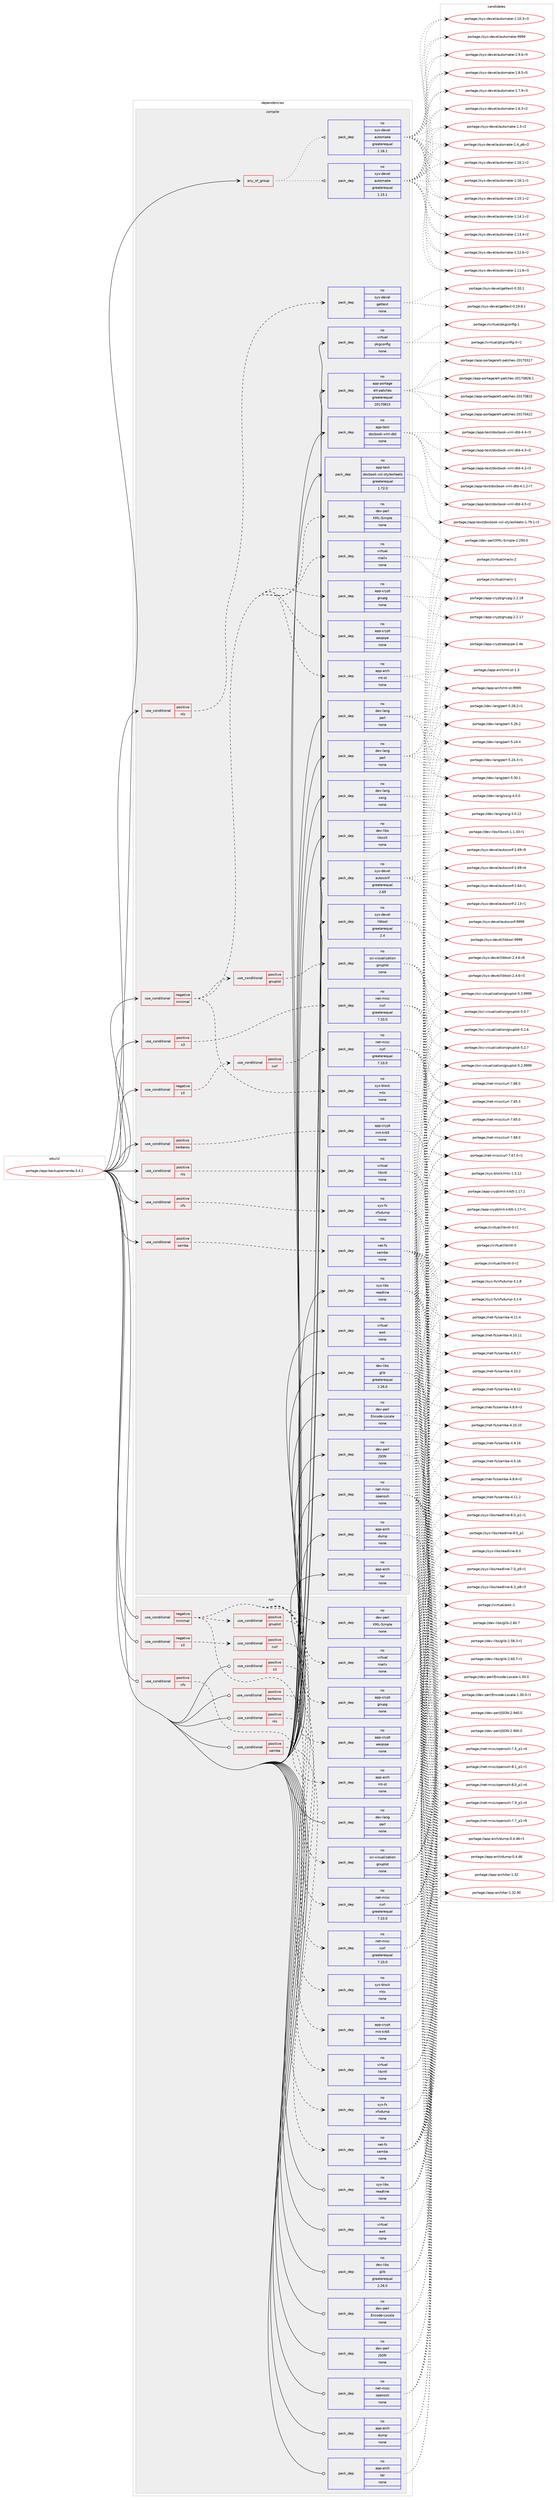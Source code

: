 digraph prolog {

# *************
# Graph options
# *************

newrank=true;
concentrate=true;
compound=true;
graph [rankdir=LR,fontname=Helvetica,fontsize=10,ranksep=1.5];#, ranksep=2.5, nodesep=0.2];
edge  [arrowhead=vee];
node  [fontname=Helvetica,fontsize=10];

# **********
# The ebuild
# **********

subgraph cluster_leftcol {
color=gray;
label=<<i>ebuild</i>>;
id [label="portage://app-backup/amanda-3.4.2", color=red, width=4, href="../app-backup/amanda-3.4.2.svg"];
}

# ****************
# The dependencies
# ****************

subgraph cluster_midcol {
color=gray;
label=<<i>dependencies</i>>;
subgraph cluster_compile {
fillcolor="#eeeeee";
style=filled;
label=<<i>compile</i>>;
subgraph any8333 {
dependency648157 [label=<<TABLE BORDER="0" CELLBORDER="1" CELLSPACING="0" CELLPADDING="4"><TR><TD CELLPADDING="10">any_of_group</TD></TR></TABLE>>, shape=none, color=red];subgraph pack486613 {
dependency648158 [label=<<TABLE BORDER="0" CELLBORDER="1" CELLSPACING="0" CELLPADDING="4" WIDTH="220"><TR><TD ROWSPAN="6" CELLPADDING="30">pack_dep</TD></TR><TR><TD WIDTH="110">no</TD></TR><TR><TD>sys-devel</TD></TR><TR><TD>automake</TD></TR><TR><TD>greaterequal</TD></TR><TR><TD>1.16.1</TD></TR></TABLE>>, shape=none, color=blue];
}
dependency648157:e -> dependency648158:w [weight=20,style="dotted",arrowhead="oinv"];
subgraph pack486614 {
dependency648159 [label=<<TABLE BORDER="0" CELLBORDER="1" CELLSPACING="0" CELLPADDING="4" WIDTH="220"><TR><TD ROWSPAN="6" CELLPADDING="30">pack_dep</TD></TR><TR><TD WIDTH="110">no</TD></TR><TR><TD>sys-devel</TD></TR><TR><TD>automake</TD></TR><TR><TD>greaterequal</TD></TR><TR><TD>1.15.1</TD></TR></TABLE>>, shape=none, color=blue];
}
dependency648157:e -> dependency648159:w [weight=20,style="dotted",arrowhead="oinv"];
}
id:e -> dependency648157:w [weight=20,style="solid",arrowhead="vee"];
subgraph cond152918 {
dependency648160 [label=<<TABLE BORDER="0" CELLBORDER="1" CELLSPACING="0" CELLPADDING="4"><TR><TD ROWSPAN="3" CELLPADDING="10">use_conditional</TD></TR><TR><TD>negative</TD></TR><TR><TD>minimal</TD></TR></TABLE>>, shape=none, color=red];
subgraph pack486615 {
dependency648161 [label=<<TABLE BORDER="0" CELLBORDER="1" CELLSPACING="0" CELLPADDING="4" WIDTH="220"><TR><TD ROWSPAN="6" CELLPADDING="30">pack_dep</TD></TR><TR><TD WIDTH="110">no</TD></TR><TR><TD>dev-perl</TD></TR><TR><TD>XML-Simple</TD></TR><TR><TD>none</TD></TR><TR><TD></TD></TR></TABLE>>, shape=none, color=blue];
}
dependency648160:e -> dependency648161:w [weight=20,style="dashed",arrowhead="vee"];
subgraph pack486616 {
dependency648162 [label=<<TABLE BORDER="0" CELLBORDER="1" CELLSPACING="0" CELLPADDING="4" WIDTH="220"><TR><TD ROWSPAN="6" CELLPADDING="30">pack_dep</TD></TR><TR><TD WIDTH="110">no</TD></TR><TR><TD>virtual</TD></TR><TR><TD>mailx</TD></TR><TR><TD>none</TD></TR><TR><TD></TD></TR></TABLE>>, shape=none, color=blue];
}
dependency648160:e -> dependency648162:w [weight=20,style="dashed",arrowhead="vee"];
subgraph pack486617 {
dependency648163 [label=<<TABLE BORDER="0" CELLBORDER="1" CELLSPACING="0" CELLPADDING="4" WIDTH="220"><TR><TD ROWSPAN="6" CELLPADDING="30">pack_dep</TD></TR><TR><TD WIDTH="110">no</TD></TR><TR><TD>app-arch</TD></TR><TR><TD>mt-st</TD></TR><TR><TD>none</TD></TR><TR><TD></TD></TR></TABLE>>, shape=none, color=blue];
}
dependency648160:e -> dependency648163:w [weight=20,style="dashed",arrowhead="vee"];
subgraph pack486618 {
dependency648164 [label=<<TABLE BORDER="0" CELLBORDER="1" CELLSPACING="0" CELLPADDING="4" WIDTH="220"><TR><TD ROWSPAN="6" CELLPADDING="30">pack_dep</TD></TR><TR><TD WIDTH="110">no</TD></TR><TR><TD>sys-block</TD></TR><TR><TD>mtx</TD></TR><TR><TD>none</TD></TR><TR><TD></TD></TR></TABLE>>, shape=none, color=blue];
}
dependency648160:e -> dependency648164:w [weight=20,style="dashed",arrowhead="vee"];
subgraph cond152919 {
dependency648165 [label=<<TABLE BORDER="0" CELLBORDER="1" CELLSPACING="0" CELLPADDING="4"><TR><TD ROWSPAN="3" CELLPADDING="10">use_conditional</TD></TR><TR><TD>positive</TD></TR><TR><TD>gnuplot</TD></TR></TABLE>>, shape=none, color=red];
subgraph pack486619 {
dependency648166 [label=<<TABLE BORDER="0" CELLBORDER="1" CELLSPACING="0" CELLPADDING="4" WIDTH="220"><TR><TD ROWSPAN="6" CELLPADDING="30">pack_dep</TD></TR><TR><TD WIDTH="110">no</TD></TR><TR><TD>sci-visualization</TD></TR><TR><TD>gnuplot</TD></TR><TR><TD>none</TD></TR><TR><TD></TD></TR></TABLE>>, shape=none, color=blue];
}
dependency648165:e -> dependency648166:w [weight=20,style="dashed",arrowhead="vee"];
}
dependency648160:e -> dependency648165:w [weight=20,style="dashed",arrowhead="vee"];
subgraph pack486620 {
dependency648167 [label=<<TABLE BORDER="0" CELLBORDER="1" CELLSPACING="0" CELLPADDING="4" WIDTH="220"><TR><TD ROWSPAN="6" CELLPADDING="30">pack_dep</TD></TR><TR><TD WIDTH="110">no</TD></TR><TR><TD>app-crypt</TD></TR><TR><TD>aespipe</TD></TR><TR><TD>none</TD></TR><TR><TD></TD></TR></TABLE>>, shape=none, color=blue];
}
dependency648160:e -> dependency648167:w [weight=20,style="dashed",arrowhead="vee"];
subgraph pack486621 {
dependency648168 [label=<<TABLE BORDER="0" CELLBORDER="1" CELLSPACING="0" CELLPADDING="4" WIDTH="220"><TR><TD ROWSPAN="6" CELLPADDING="30">pack_dep</TD></TR><TR><TD WIDTH="110">no</TD></TR><TR><TD>app-crypt</TD></TR><TR><TD>gnupg</TD></TR><TR><TD>none</TD></TR><TR><TD></TD></TR></TABLE>>, shape=none, color=blue];
}
dependency648160:e -> dependency648168:w [weight=20,style="dashed",arrowhead="vee"];
}
id:e -> dependency648160:w [weight=20,style="solid",arrowhead="vee"];
subgraph cond152920 {
dependency648169 [label=<<TABLE BORDER="0" CELLBORDER="1" CELLSPACING="0" CELLPADDING="4"><TR><TD ROWSPAN="3" CELLPADDING="10">use_conditional</TD></TR><TR><TD>negative</TD></TR><TR><TD>s3</TD></TR></TABLE>>, shape=none, color=red];
subgraph cond152921 {
dependency648170 [label=<<TABLE BORDER="0" CELLBORDER="1" CELLSPACING="0" CELLPADDING="4"><TR><TD ROWSPAN="3" CELLPADDING="10">use_conditional</TD></TR><TR><TD>positive</TD></TR><TR><TD>curl</TD></TR></TABLE>>, shape=none, color=red];
subgraph pack486622 {
dependency648171 [label=<<TABLE BORDER="0" CELLBORDER="1" CELLSPACING="0" CELLPADDING="4" WIDTH="220"><TR><TD ROWSPAN="6" CELLPADDING="30">pack_dep</TD></TR><TR><TD WIDTH="110">no</TD></TR><TR><TD>net-misc</TD></TR><TR><TD>curl</TD></TR><TR><TD>greaterequal</TD></TR><TR><TD>7.10.0</TD></TR></TABLE>>, shape=none, color=blue];
}
dependency648170:e -> dependency648171:w [weight=20,style="dashed",arrowhead="vee"];
}
dependency648169:e -> dependency648170:w [weight=20,style="dashed",arrowhead="vee"];
}
id:e -> dependency648169:w [weight=20,style="solid",arrowhead="vee"];
subgraph cond152922 {
dependency648172 [label=<<TABLE BORDER="0" CELLBORDER="1" CELLSPACING="0" CELLPADDING="4"><TR><TD ROWSPAN="3" CELLPADDING="10">use_conditional</TD></TR><TR><TD>positive</TD></TR><TR><TD>kerberos</TD></TR></TABLE>>, shape=none, color=red];
subgraph pack486623 {
dependency648173 [label=<<TABLE BORDER="0" CELLBORDER="1" CELLSPACING="0" CELLPADDING="4" WIDTH="220"><TR><TD ROWSPAN="6" CELLPADDING="30">pack_dep</TD></TR><TR><TD WIDTH="110">no</TD></TR><TR><TD>app-crypt</TD></TR><TR><TD>mit-krb5</TD></TR><TR><TD>none</TD></TR><TR><TD></TD></TR></TABLE>>, shape=none, color=blue];
}
dependency648172:e -> dependency648173:w [weight=20,style="dashed",arrowhead="vee"];
}
id:e -> dependency648172:w [weight=20,style="solid",arrowhead="vee"];
subgraph cond152923 {
dependency648174 [label=<<TABLE BORDER="0" CELLBORDER="1" CELLSPACING="0" CELLPADDING="4"><TR><TD ROWSPAN="3" CELLPADDING="10">use_conditional</TD></TR><TR><TD>positive</TD></TR><TR><TD>nls</TD></TR></TABLE>>, shape=none, color=red];
subgraph pack486624 {
dependency648175 [label=<<TABLE BORDER="0" CELLBORDER="1" CELLSPACING="0" CELLPADDING="4" WIDTH="220"><TR><TD ROWSPAN="6" CELLPADDING="30">pack_dep</TD></TR><TR><TD WIDTH="110">no</TD></TR><TR><TD>sys-devel</TD></TR><TR><TD>gettext</TD></TR><TR><TD>none</TD></TR><TR><TD></TD></TR></TABLE>>, shape=none, color=blue];
}
dependency648174:e -> dependency648175:w [weight=20,style="dashed",arrowhead="vee"];
}
id:e -> dependency648174:w [weight=20,style="solid",arrowhead="vee"];
subgraph cond152924 {
dependency648176 [label=<<TABLE BORDER="0" CELLBORDER="1" CELLSPACING="0" CELLPADDING="4"><TR><TD ROWSPAN="3" CELLPADDING="10">use_conditional</TD></TR><TR><TD>positive</TD></TR><TR><TD>nls</TD></TR></TABLE>>, shape=none, color=red];
subgraph pack486625 {
dependency648177 [label=<<TABLE BORDER="0" CELLBORDER="1" CELLSPACING="0" CELLPADDING="4" WIDTH="220"><TR><TD ROWSPAN="6" CELLPADDING="30">pack_dep</TD></TR><TR><TD WIDTH="110">no</TD></TR><TR><TD>virtual</TD></TR><TR><TD>libintl</TD></TR><TR><TD>none</TD></TR><TR><TD></TD></TR></TABLE>>, shape=none, color=blue];
}
dependency648176:e -> dependency648177:w [weight=20,style="dashed",arrowhead="vee"];
}
id:e -> dependency648176:w [weight=20,style="solid",arrowhead="vee"];
subgraph cond152925 {
dependency648178 [label=<<TABLE BORDER="0" CELLBORDER="1" CELLSPACING="0" CELLPADDING="4"><TR><TD ROWSPAN="3" CELLPADDING="10">use_conditional</TD></TR><TR><TD>positive</TD></TR><TR><TD>s3</TD></TR></TABLE>>, shape=none, color=red];
subgraph pack486626 {
dependency648179 [label=<<TABLE BORDER="0" CELLBORDER="1" CELLSPACING="0" CELLPADDING="4" WIDTH="220"><TR><TD ROWSPAN="6" CELLPADDING="30">pack_dep</TD></TR><TR><TD WIDTH="110">no</TD></TR><TR><TD>net-misc</TD></TR><TR><TD>curl</TD></TR><TR><TD>greaterequal</TD></TR><TR><TD>7.10.0</TD></TR></TABLE>>, shape=none, color=blue];
}
dependency648178:e -> dependency648179:w [weight=20,style="dashed",arrowhead="vee"];
}
id:e -> dependency648178:w [weight=20,style="solid",arrowhead="vee"];
subgraph cond152926 {
dependency648180 [label=<<TABLE BORDER="0" CELLBORDER="1" CELLSPACING="0" CELLPADDING="4"><TR><TD ROWSPAN="3" CELLPADDING="10">use_conditional</TD></TR><TR><TD>positive</TD></TR><TR><TD>samba</TD></TR></TABLE>>, shape=none, color=red];
subgraph pack486627 {
dependency648181 [label=<<TABLE BORDER="0" CELLBORDER="1" CELLSPACING="0" CELLPADDING="4" WIDTH="220"><TR><TD ROWSPAN="6" CELLPADDING="30">pack_dep</TD></TR><TR><TD WIDTH="110">no</TD></TR><TR><TD>net-fs</TD></TR><TR><TD>samba</TD></TR><TR><TD>none</TD></TR><TR><TD></TD></TR></TABLE>>, shape=none, color=blue];
}
dependency648180:e -> dependency648181:w [weight=20,style="dashed",arrowhead="vee"];
}
id:e -> dependency648180:w [weight=20,style="solid",arrowhead="vee"];
subgraph cond152927 {
dependency648182 [label=<<TABLE BORDER="0" CELLBORDER="1" CELLSPACING="0" CELLPADDING="4"><TR><TD ROWSPAN="3" CELLPADDING="10">use_conditional</TD></TR><TR><TD>positive</TD></TR><TR><TD>xfs</TD></TR></TABLE>>, shape=none, color=red];
subgraph pack486628 {
dependency648183 [label=<<TABLE BORDER="0" CELLBORDER="1" CELLSPACING="0" CELLPADDING="4" WIDTH="220"><TR><TD ROWSPAN="6" CELLPADDING="30">pack_dep</TD></TR><TR><TD WIDTH="110">no</TD></TR><TR><TD>sys-fs</TD></TR><TR><TD>xfsdump</TD></TR><TR><TD>none</TD></TR><TR><TD></TD></TR></TABLE>>, shape=none, color=blue];
}
dependency648182:e -> dependency648183:w [weight=20,style="dashed",arrowhead="vee"];
}
id:e -> dependency648182:w [weight=20,style="solid",arrowhead="vee"];
subgraph pack486629 {
dependency648184 [label=<<TABLE BORDER="0" CELLBORDER="1" CELLSPACING="0" CELLPADDING="4" WIDTH="220"><TR><TD ROWSPAN="6" CELLPADDING="30">pack_dep</TD></TR><TR><TD WIDTH="110">no</TD></TR><TR><TD>app-arch</TD></TR><TR><TD>dump</TD></TR><TR><TD>none</TD></TR><TR><TD></TD></TR></TABLE>>, shape=none, color=blue];
}
id:e -> dependency648184:w [weight=20,style="solid",arrowhead="vee"];
subgraph pack486630 {
dependency648185 [label=<<TABLE BORDER="0" CELLBORDER="1" CELLSPACING="0" CELLPADDING="4" WIDTH="220"><TR><TD ROWSPAN="6" CELLPADDING="30">pack_dep</TD></TR><TR><TD WIDTH="110">no</TD></TR><TR><TD>app-arch</TD></TR><TR><TD>tar</TD></TR><TR><TD>none</TD></TR><TR><TD></TD></TR></TABLE>>, shape=none, color=blue];
}
id:e -> dependency648185:w [weight=20,style="solid",arrowhead="vee"];
subgraph pack486631 {
dependency648186 [label=<<TABLE BORDER="0" CELLBORDER="1" CELLSPACING="0" CELLPADDING="4" WIDTH="220"><TR><TD ROWSPAN="6" CELLPADDING="30">pack_dep</TD></TR><TR><TD WIDTH="110">no</TD></TR><TR><TD>app-portage</TD></TR><TR><TD>elt-patches</TD></TR><TR><TD>greaterequal</TD></TR><TR><TD>20170815</TD></TR></TABLE>>, shape=none, color=blue];
}
id:e -> dependency648186:w [weight=20,style="solid",arrowhead="vee"];
subgraph pack486632 {
dependency648187 [label=<<TABLE BORDER="0" CELLBORDER="1" CELLSPACING="0" CELLPADDING="4" WIDTH="220"><TR><TD ROWSPAN="6" CELLPADDING="30">pack_dep</TD></TR><TR><TD WIDTH="110">no</TD></TR><TR><TD>app-text</TD></TR><TR><TD>docbook-xml-dtd</TD></TR><TR><TD>none</TD></TR><TR><TD></TD></TR></TABLE>>, shape=none, color=blue];
}
id:e -> dependency648187:w [weight=20,style="solid",arrowhead="vee"];
subgraph pack486633 {
dependency648188 [label=<<TABLE BORDER="0" CELLBORDER="1" CELLSPACING="0" CELLPADDING="4" WIDTH="220"><TR><TD ROWSPAN="6" CELLPADDING="30">pack_dep</TD></TR><TR><TD WIDTH="110">no</TD></TR><TR><TD>app-text</TD></TR><TR><TD>docbook-xsl-stylesheets</TD></TR><TR><TD>greaterequal</TD></TR><TR><TD>1.72.0</TD></TR></TABLE>>, shape=none, color=blue];
}
id:e -> dependency648188:w [weight=20,style="solid",arrowhead="vee"];
subgraph pack486634 {
dependency648189 [label=<<TABLE BORDER="0" CELLBORDER="1" CELLSPACING="0" CELLPADDING="4" WIDTH="220"><TR><TD ROWSPAN="6" CELLPADDING="30">pack_dep</TD></TR><TR><TD WIDTH="110">no</TD></TR><TR><TD>dev-lang</TD></TR><TR><TD>perl</TD></TR><TR><TD>none</TD></TR><TR><TD></TD></TR></TABLE>>, shape=none, color=blue];
}
id:e -> dependency648189:w [weight=20,style="solid",arrowhead="vee"];
subgraph pack486635 {
dependency648190 [label=<<TABLE BORDER="0" CELLBORDER="1" CELLSPACING="0" CELLPADDING="4" WIDTH="220"><TR><TD ROWSPAN="6" CELLPADDING="30">pack_dep</TD></TR><TR><TD WIDTH="110">no</TD></TR><TR><TD>dev-lang</TD></TR><TR><TD>perl</TD></TR><TR><TD>none</TD></TR><TR><TD></TD></TR></TABLE>>, shape=none, color=blue];
}
id:e -> dependency648190:w [weight=20,style="solid",arrowhead="vee"];
subgraph pack486636 {
dependency648191 [label=<<TABLE BORDER="0" CELLBORDER="1" CELLSPACING="0" CELLPADDING="4" WIDTH="220"><TR><TD ROWSPAN="6" CELLPADDING="30">pack_dep</TD></TR><TR><TD WIDTH="110">no</TD></TR><TR><TD>dev-lang</TD></TR><TR><TD>swig</TD></TR><TR><TD>none</TD></TR><TR><TD></TD></TR></TABLE>>, shape=none, color=blue];
}
id:e -> dependency648191:w [weight=20,style="solid",arrowhead="vee"];
subgraph pack486637 {
dependency648192 [label=<<TABLE BORDER="0" CELLBORDER="1" CELLSPACING="0" CELLPADDING="4" WIDTH="220"><TR><TD ROWSPAN="6" CELLPADDING="30">pack_dep</TD></TR><TR><TD WIDTH="110">no</TD></TR><TR><TD>dev-libs</TD></TR><TR><TD>glib</TD></TR><TR><TD>greaterequal</TD></TR><TR><TD>2.26.0</TD></TR></TABLE>>, shape=none, color=blue];
}
id:e -> dependency648192:w [weight=20,style="solid",arrowhead="vee"];
subgraph pack486638 {
dependency648193 [label=<<TABLE BORDER="0" CELLBORDER="1" CELLSPACING="0" CELLPADDING="4" WIDTH="220"><TR><TD ROWSPAN="6" CELLPADDING="30">pack_dep</TD></TR><TR><TD WIDTH="110">no</TD></TR><TR><TD>dev-libs</TD></TR><TR><TD>libxslt</TD></TR><TR><TD>none</TD></TR><TR><TD></TD></TR></TABLE>>, shape=none, color=blue];
}
id:e -> dependency648193:w [weight=20,style="solid",arrowhead="vee"];
subgraph pack486639 {
dependency648194 [label=<<TABLE BORDER="0" CELLBORDER="1" CELLSPACING="0" CELLPADDING="4" WIDTH="220"><TR><TD ROWSPAN="6" CELLPADDING="30">pack_dep</TD></TR><TR><TD WIDTH="110">no</TD></TR><TR><TD>dev-perl</TD></TR><TR><TD>Encode-Locale</TD></TR><TR><TD>none</TD></TR><TR><TD></TD></TR></TABLE>>, shape=none, color=blue];
}
id:e -> dependency648194:w [weight=20,style="solid",arrowhead="vee"];
subgraph pack486640 {
dependency648195 [label=<<TABLE BORDER="0" CELLBORDER="1" CELLSPACING="0" CELLPADDING="4" WIDTH="220"><TR><TD ROWSPAN="6" CELLPADDING="30">pack_dep</TD></TR><TR><TD WIDTH="110">no</TD></TR><TR><TD>dev-perl</TD></TR><TR><TD>JSON</TD></TR><TR><TD>none</TD></TR><TR><TD></TD></TR></TABLE>>, shape=none, color=blue];
}
id:e -> dependency648195:w [weight=20,style="solid",arrowhead="vee"];
subgraph pack486641 {
dependency648196 [label=<<TABLE BORDER="0" CELLBORDER="1" CELLSPACING="0" CELLPADDING="4" WIDTH="220"><TR><TD ROWSPAN="6" CELLPADDING="30">pack_dep</TD></TR><TR><TD WIDTH="110">no</TD></TR><TR><TD>net-misc</TD></TR><TR><TD>openssh</TD></TR><TR><TD>none</TD></TR><TR><TD></TD></TR></TABLE>>, shape=none, color=blue];
}
id:e -> dependency648196:w [weight=20,style="solid",arrowhead="vee"];
subgraph pack486642 {
dependency648197 [label=<<TABLE BORDER="0" CELLBORDER="1" CELLSPACING="0" CELLPADDING="4" WIDTH="220"><TR><TD ROWSPAN="6" CELLPADDING="30">pack_dep</TD></TR><TR><TD WIDTH="110">no</TD></TR><TR><TD>sys-devel</TD></TR><TR><TD>autoconf</TD></TR><TR><TD>greaterequal</TD></TR><TR><TD>2.69</TD></TR></TABLE>>, shape=none, color=blue];
}
id:e -> dependency648197:w [weight=20,style="solid",arrowhead="vee"];
subgraph pack486643 {
dependency648198 [label=<<TABLE BORDER="0" CELLBORDER="1" CELLSPACING="0" CELLPADDING="4" WIDTH="220"><TR><TD ROWSPAN="6" CELLPADDING="30">pack_dep</TD></TR><TR><TD WIDTH="110">no</TD></TR><TR><TD>sys-devel</TD></TR><TR><TD>libtool</TD></TR><TR><TD>greaterequal</TD></TR><TR><TD>2.4</TD></TR></TABLE>>, shape=none, color=blue];
}
id:e -> dependency648198:w [weight=20,style="solid",arrowhead="vee"];
subgraph pack486644 {
dependency648199 [label=<<TABLE BORDER="0" CELLBORDER="1" CELLSPACING="0" CELLPADDING="4" WIDTH="220"><TR><TD ROWSPAN="6" CELLPADDING="30">pack_dep</TD></TR><TR><TD WIDTH="110">no</TD></TR><TR><TD>sys-libs</TD></TR><TR><TD>readline</TD></TR><TR><TD>none</TD></TR><TR><TD></TD></TR></TABLE>>, shape=none, color=blue];
}
id:e -> dependency648199:w [weight=20,style="solid",arrowhead="vee"];
subgraph pack486645 {
dependency648200 [label=<<TABLE BORDER="0" CELLBORDER="1" CELLSPACING="0" CELLPADDING="4" WIDTH="220"><TR><TD ROWSPAN="6" CELLPADDING="30">pack_dep</TD></TR><TR><TD WIDTH="110">no</TD></TR><TR><TD>virtual</TD></TR><TR><TD>awk</TD></TR><TR><TD>none</TD></TR><TR><TD></TD></TR></TABLE>>, shape=none, color=blue];
}
id:e -> dependency648200:w [weight=20,style="solid",arrowhead="vee"];
subgraph pack486646 {
dependency648201 [label=<<TABLE BORDER="0" CELLBORDER="1" CELLSPACING="0" CELLPADDING="4" WIDTH="220"><TR><TD ROWSPAN="6" CELLPADDING="30">pack_dep</TD></TR><TR><TD WIDTH="110">no</TD></TR><TR><TD>virtual</TD></TR><TR><TD>pkgconfig</TD></TR><TR><TD>none</TD></TR><TR><TD></TD></TR></TABLE>>, shape=none, color=blue];
}
id:e -> dependency648201:w [weight=20,style="solid",arrowhead="vee"];
}
subgraph cluster_compileandrun {
fillcolor="#eeeeee";
style=filled;
label=<<i>compile and run</i>>;
}
subgraph cluster_run {
fillcolor="#eeeeee";
style=filled;
label=<<i>run</i>>;
subgraph cond152928 {
dependency648202 [label=<<TABLE BORDER="0" CELLBORDER="1" CELLSPACING="0" CELLPADDING="4"><TR><TD ROWSPAN="3" CELLPADDING="10">use_conditional</TD></TR><TR><TD>negative</TD></TR><TR><TD>minimal</TD></TR></TABLE>>, shape=none, color=red];
subgraph pack486647 {
dependency648203 [label=<<TABLE BORDER="0" CELLBORDER="1" CELLSPACING="0" CELLPADDING="4" WIDTH="220"><TR><TD ROWSPAN="6" CELLPADDING="30">pack_dep</TD></TR><TR><TD WIDTH="110">no</TD></TR><TR><TD>dev-perl</TD></TR><TR><TD>XML-Simple</TD></TR><TR><TD>none</TD></TR><TR><TD></TD></TR></TABLE>>, shape=none, color=blue];
}
dependency648202:e -> dependency648203:w [weight=20,style="dashed",arrowhead="vee"];
subgraph pack486648 {
dependency648204 [label=<<TABLE BORDER="0" CELLBORDER="1" CELLSPACING="0" CELLPADDING="4" WIDTH="220"><TR><TD ROWSPAN="6" CELLPADDING="30">pack_dep</TD></TR><TR><TD WIDTH="110">no</TD></TR><TR><TD>virtual</TD></TR><TR><TD>mailx</TD></TR><TR><TD>none</TD></TR><TR><TD></TD></TR></TABLE>>, shape=none, color=blue];
}
dependency648202:e -> dependency648204:w [weight=20,style="dashed",arrowhead="vee"];
subgraph pack486649 {
dependency648205 [label=<<TABLE BORDER="0" CELLBORDER="1" CELLSPACING="0" CELLPADDING="4" WIDTH="220"><TR><TD ROWSPAN="6" CELLPADDING="30">pack_dep</TD></TR><TR><TD WIDTH="110">no</TD></TR><TR><TD>app-arch</TD></TR><TR><TD>mt-st</TD></TR><TR><TD>none</TD></TR><TR><TD></TD></TR></TABLE>>, shape=none, color=blue];
}
dependency648202:e -> dependency648205:w [weight=20,style="dashed",arrowhead="vee"];
subgraph pack486650 {
dependency648206 [label=<<TABLE BORDER="0" CELLBORDER="1" CELLSPACING="0" CELLPADDING="4" WIDTH="220"><TR><TD ROWSPAN="6" CELLPADDING="30">pack_dep</TD></TR><TR><TD WIDTH="110">no</TD></TR><TR><TD>sys-block</TD></TR><TR><TD>mtx</TD></TR><TR><TD>none</TD></TR><TR><TD></TD></TR></TABLE>>, shape=none, color=blue];
}
dependency648202:e -> dependency648206:w [weight=20,style="dashed",arrowhead="vee"];
subgraph cond152929 {
dependency648207 [label=<<TABLE BORDER="0" CELLBORDER="1" CELLSPACING="0" CELLPADDING="4"><TR><TD ROWSPAN="3" CELLPADDING="10">use_conditional</TD></TR><TR><TD>positive</TD></TR><TR><TD>gnuplot</TD></TR></TABLE>>, shape=none, color=red];
subgraph pack486651 {
dependency648208 [label=<<TABLE BORDER="0" CELLBORDER="1" CELLSPACING="0" CELLPADDING="4" WIDTH="220"><TR><TD ROWSPAN="6" CELLPADDING="30">pack_dep</TD></TR><TR><TD WIDTH="110">no</TD></TR><TR><TD>sci-visualization</TD></TR><TR><TD>gnuplot</TD></TR><TR><TD>none</TD></TR><TR><TD></TD></TR></TABLE>>, shape=none, color=blue];
}
dependency648207:e -> dependency648208:w [weight=20,style="dashed",arrowhead="vee"];
}
dependency648202:e -> dependency648207:w [weight=20,style="dashed",arrowhead="vee"];
subgraph pack486652 {
dependency648209 [label=<<TABLE BORDER="0" CELLBORDER="1" CELLSPACING="0" CELLPADDING="4" WIDTH="220"><TR><TD ROWSPAN="6" CELLPADDING="30">pack_dep</TD></TR><TR><TD WIDTH="110">no</TD></TR><TR><TD>app-crypt</TD></TR><TR><TD>aespipe</TD></TR><TR><TD>none</TD></TR><TR><TD></TD></TR></TABLE>>, shape=none, color=blue];
}
dependency648202:e -> dependency648209:w [weight=20,style="dashed",arrowhead="vee"];
subgraph pack486653 {
dependency648210 [label=<<TABLE BORDER="0" CELLBORDER="1" CELLSPACING="0" CELLPADDING="4" WIDTH="220"><TR><TD ROWSPAN="6" CELLPADDING="30">pack_dep</TD></TR><TR><TD WIDTH="110">no</TD></TR><TR><TD>app-crypt</TD></TR><TR><TD>gnupg</TD></TR><TR><TD>none</TD></TR><TR><TD></TD></TR></TABLE>>, shape=none, color=blue];
}
dependency648202:e -> dependency648210:w [weight=20,style="dashed",arrowhead="vee"];
}
id:e -> dependency648202:w [weight=20,style="solid",arrowhead="odot"];
subgraph cond152930 {
dependency648211 [label=<<TABLE BORDER="0" CELLBORDER="1" CELLSPACING="0" CELLPADDING="4"><TR><TD ROWSPAN="3" CELLPADDING="10">use_conditional</TD></TR><TR><TD>negative</TD></TR><TR><TD>s3</TD></TR></TABLE>>, shape=none, color=red];
subgraph cond152931 {
dependency648212 [label=<<TABLE BORDER="0" CELLBORDER="1" CELLSPACING="0" CELLPADDING="4"><TR><TD ROWSPAN="3" CELLPADDING="10">use_conditional</TD></TR><TR><TD>positive</TD></TR><TR><TD>curl</TD></TR></TABLE>>, shape=none, color=red];
subgraph pack486654 {
dependency648213 [label=<<TABLE BORDER="0" CELLBORDER="1" CELLSPACING="0" CELLPADDING="4" WIDTH="220"><TR><TD ROWSPAN="6" CELLPADDING="30">pack_dep</TD></TR><TR><TD WIDTH="110">no</TD></TR><TR><TD>net-misc</TD></TR><TR><TD>curl</TD></TR><TR><TD>greaterequal</TD></TR><TR><TD>7.10.0</TD></TR></TABLE>>, shape=none, color=blue];
}
dependency648212:e -> dependency648213:w [weight=20,style="dashed",arrowhead="vee"];
}
dependency648211:e -> dependency648212:w [weight=20,style="dashed",arrowhead="vee"];
}
id:e -> dependency648211:w [weight=20,style="solid",arrowhead="odot"];
subgraph cond152932 {
dependency648214 [label=<<TABLE BORDER="0" CELLBORDER="1" CELLSPACING="0" CELLPADDING="4"><TR><TD ROWSPAN="3" CELLPADDING="10">use_conditional</TD></TR><TR><TD>positive</TD></TR><TR><TD>kerberos</TD></TR></TABLE>>, shape=none, color=red];
subgraph pack486655 {
dependency648215 [label=<<TABLE BORDER="0" CELLBORDER="1" CELLSPACING="0" CELLPADDING="4" WIDTH="220"><TR><TD ROWSPAN="6" CELLPADDING="30">pack_dep</TD></TR><TR><TD WIDTH="110">no</TD></TR><TR><TD>app-crypt</TD></TR><TR><TD>mit-krb5</TD></TR><TR><TD>none</TD></TR><TR><TD></TD></TR></TABLE>>, shape=none, color=blue];
}
dependency648214:e -> dependency648215:w [weight=20,style="dashed",arrowhead="vee"];
}
id:e -> dependency648214:w [weight=20,style="solid",arrowhead="odot"];
subgraph cond152933 {
dependency648216 [label=<<TABLE BORDER="0" CELLBORDER="1" CELLSPACING="0" CELLPADDING="4"><TR><TD ROWSPAN="3" CELLPADDING="10">use_conditional</TD></TR><TR><TD>positive</TD></TR><TR><TD>nls</TD></TR></TABLE>>, shape=none, color=red];
subgraph pack486656 {
dependency648217 [label=<<TABLE BORDER="0" CELLBORDER="1" CELLSPACING="0" CELLPADDING="4" WIDTH="220"><TR><TD ROWSPAN="6" CELLPADDING="30">pack_dep</TD></TR><TR><TD WIDTH="110">no</TD></TR><TR><TD>virtual</TD></TR><TR><TD>libintl</TD></TR><TR><TD>none</TD></TR><TR><TD></TD></TR></TABLE>>, shape=none, color=blue];
}
dependency648216:e -> dependency648217:w [weight=20,style="dashed",arrowhead="vee"];
}
id:e -> dependency648216:w [weight=20,style="solid",arrowhead="odot"];
subgraph cond152934 {
dependency648218 [label=<<TABLE BORDER="0" CELLBORDER="1" CELLSPACING="0" CELLPADDING="4"><TR><TD ROWSPAN="3" CELLPADDING="10">use_conditional</TD></TR><TR><TD>positive</TD></TR><TR><TD>s3</TD></TR></TABLE>>, shape=none, color=red];
subgraph pack486657 {
dependency648219 [label=<<TABLE BORDER="0" CELLBORDER="1" CELLSPACING="0" CELLPADDING="4" WIDTH="220"><TR><TD ROWSPAN="6" CELLPADDING="30">pack_dep</TD></TR><TR><TD WIDTH="110">no</TD></TR><TR><TD>net-misc</TD></TR><TR><TD>curl</TD></TR><TR><TD>greaterequal</TD></TR><TR><TD>7.10.0</TD></TR></TABLE>>, shape=none, color=blue];
}
dependency648218:e -> dependency648219:w [weight=20,style="dashed",arrowhead="vee"];
}
id:e -> dependency648218:w [weight=20,style="solid",arrowhead="odot"];
subgraph cond152935 {
dependency648220 [label=<<TABLE BORDER="0" CELLBORDER="1" CELLSPACING="0" CELLPADDING="4"><TR><TD ROWSPAN="3" CELLPADDING="10">use_conditional</TD></TR><TR><TD>positive</TD></TR><TR><TD>samba</TD></TR></TABLE>>, shape=none, color=red];
subgraph pack486658 {
dependency648221 [label=<<TABLE BORDER="0" CELLBORDER="1" CELLSPACING="0" CELLPADDING="4" WIDTH="220"><TR><TD ROWSPAN="6" CELLPADDING="30">pack_dep</TD></TR><TR><TD WIDTH="110">no</TD></TR><TR><TD>net-fs</TD></TR><TR><TD>samba</TD></TR><TR><TD>none</TD></TR><TR><TD></TD></TR></TABLE>>, shape=none, color=blue];
}
dependency648220:e -> dependency648221:w [weight=20,style="dashed",arrowhead="vee"];
}
id:e -> dependency648220:w [weight=20,style="solid",arrowhead="odot"];
subgraph cond152936 {
dependency648222 [label=<<TABLE BORDER="0" CELLBORDER="1" CELLSPACING="0" CELLPADDING="4"><TR><TD ROWSPAN="3" CELLPADDING="10">use_conditional</TD></TR><TR><TD>positive</TD></TR><TR><TD>xfs</TD></TR></TABLE>>, shape=none, color=red];
subgraph pack486659 {
dependency648223 [label=<<TABLE BORDER="0" CELLBORDER="1" CELLSPACING="0" CELLPADDING="4" WIDTH="220"><TR><TD ROWSPAN="6" CELLPADDING="30">pack_dep</TD></TR><TR><TD WIDTH="110">no</TD></TR><TR><TD>sys-fs</TD></TR><TR><TD>xfsdump</TD></TR><TR><TD>none</TD></TR><TR><TD></TD></TR></TABLE>>, shape=none, color=blue];
}
dependency648222:e -> dependency648223:w [weight=20,style="dashed",arrowhead="vee"];
}
id:e -> dependency648222:w [weight=20,style="solid",arrowhead="odot"];
subgraph pack486660 {
dependency648224 [label=<<TABLE BORDER="0" CELLBORDER="1" CELLSPACING="0" CELLPADDING="4" WIDTH="220"><TR><TD ROWSPAN="6" CELLPADDING="30">pack_dep</TD></TR><TR><TD WIDTH="110">no</TD></TR><TR><TD>app-arch</TD></TR><TR><TD>dump</TD></TR><TR><TD>none</TD></TR><TR><TD></TD></TR></TABLE>>, shape=none, color=blue];
}
id:e -> dependency648224:w [weight=20,style="solid",arrowhead="odot"];
subgraph pack486661 {
dependency648225 [label=<<TABLE BORDER="0" CELLBORDER="1" CELLSPACING="0" CELLPADDING="4" WIDTH="220"><TR><TD ROWSPAN="6" CELLPADDING="30">pack_dep</TD></TR><TR><TD WIDTH="110">no</TD></TR><TR><TD>app-arch</TD></TR><TR><TD>tar</TD></TR><TR><TD>none</TD></TR><TR><TD></TD></TR></TABLE>>, shape=none, color=blue];
}
id:e -> dependency648225:w [weight=20,style="solid",arrowhead="odot"];
subgraph pack486662 {
dependency648226 [label=<<TABLE BORDER="0" CELLBORDER="1" CELLSPACING="0" CELLPADDING="4" WIDTH="220"><TR><TD ROWSPAN="6" CELLPADDING="30">pack_dep</TD></TR><TR><TD WIDTH="110">no</TD></TR><TR><TD>dev-lang</TD></TR><TR><TD>perl</TD></TR><TR><TD>none</TD></TR><TR><TD></TD></TR></TABLE>>, shape=none, color=blue];
}
id:e -> dependency648226:w [weight=20,style="solid",arrowhead="odot"];
subgraph pack486663 {
dependency648227 [label=<<TABLE BORDER="0" CELLBORDER="1" CELLSPACING="0" CELLPADDING="4" WIDTH="220"><TR><TD ROWSPAN="6" CELLPADDING="30">pack_dep</TD></TR><TR><TD WIDTH="110">no</TD></TR><TR><TD>dev-libs</TD></TR><TR><TD>glib</TD></TR><TR><TD>greaterequal</TD></TR><TR><TD>2.26.0</TD></TR></TABLE>>, shape=none, color=blue];
}
id:e -> dependency648227:w [weight=20,style="solid",arrowhead="odot"];
subgraph pack486664 {
dependency648228 [label=<<TABLE BORDER="0" CELLBORDER="1" CELLSPACING="0" CELLPADDING="4" WIDTH="220"><TR><TD ROWSPAN="6" CELLPADDING="30">pack_dep</TD></TR><TR><TD WIDTH="110">no</TD></TR><TR><TD>dev-perl</TD></TR><TR><TD>Encode-Locale</TD></TR><TR><TD>none</TD></TR><TR><TD></TD></TR></TABLE>>, shape=none, color=blue];
}
id:e -> dependency648228:w [weight=20,style="solid",arrowhead="odot"];
subgraph pack486665 {
dependency648229 [label=<<TABLE BORDER="0" CELLBORDER="1" CELLSPACING="0" CELLPADDING="4" WIDTH="220"><TR><TD ROWSPAN="6" CELLPADDING="30">pack_dep</TD></TR><TR><TD WIDTH="110">no</TD></TR><TR><TD>dev-perl</TD></TR><TR><TD>JSON</TD></TR><TR><TD>none</TD></TR><TR><TD></TD></TR></TABLE>>, shape=none, color=blue];
}
id:e -> dependency648229:w [weight=20,style="solid",arrowhead="odot"];
subgraph pack486666 {
dependency648230 [label=<<TABLE BORDER="0" CELLBORDER="1" CELLSPACING="0" CELLPADDING="4" WIDTH="220"><TR><TD ROWSPAN="6" CELLPADDING="30">pack_dep</TD></TR><TR><TD WIDTH="110">no</TD></TR><TR><TD>net-misc</TD></TR><TR><TD>openssh</TD></TR><TR><TD>none</TD></TR><TR><TD></TD></TR></TABLE>>, shape=none, color=blue];
}
id:e -> dependency648230:w [weight=20,style="solid",arrowhead="odot"];
subgraph pack486667 {
dependency648231 [label=<<TABLE BORDER="0" CELLBORDER="1" CELLSPACING="0" CELLPADDING="4" WIDTH="220"><TR><TD ROWSPAN="6" CELLPADDING="30">pack_dep</TD></TR><TR><TD WIDTH="110">no</TD></TR><TR><TD>sys-libs</TD></TR><TR><TD>readline</TD></TR><TR><TD>none</TD></TR><TR><TD></TD></TR></TABLE>>, shape=none, color=blue];
}
id:e -> dependency648231:w [weight=20,style="solid",arrowhead="odot"];
subgraph pack486668 {
dependency648232 [label=<<TABLE BORDER="0" CELLBORDER="1" CELLSPACING="0" CELLPADDING="4" WIDTH="220"><TR><TD ROWSPAN="6" CELLPADDING="30">pack_dep</TD></TR><TR><TD WIDTH="110">no</TD></TR><TR><TD>virtual</TD></TR><TR><TD>awk</TD></TR><TR><TD>none</TD></TR><TR><TD></TD></TR></TABLE>>, shape=none, color=blue];
}
id:e -> dependency648232:w [weight=20,style="solid",arrowhead="odot"];
}
}

# **************
# The candidates
# **************

subgraph cluster_choices {
rank=same;
color=gray;
label=<<i>candidates</i>>;

subgraph choice486613 {
color=black;
nodesep=1;
choice115121115451001011181011084797117116111109971071014557575757 [label="portage://sys-devel/automake-9999", color=red, width=4,href="../sys-devel/automake-9999.svg"];
choice115121115451001011181011084797117116111109971071014549465746544511453 [label="portage://sys-devel/automake-1.9.6-r5", color=red, width=4,href="../sys-devel/automake-1.9.6-r5.svg"];
choice115121115451001011181011084797117116111109971071014549465646534511453 [label="portage://sys-devel/automake-1.8.5-r5", color=red, width=4,href="../sys-devel/automake-1.8.5-r5.svg"];
choice115121115451001011181011084797117116111109971071014549465546574511451 [label="portage://sys-devel/automake-1.7.9-r3", color=red, width=4,href="../sys-devel/automake-1.7.9-r3.svg"];
choice115121115451001011181011084797117116111109971071014549465446514511450 [label="portage://sys-devel/automake-1.6.3-r2", color=red, width=4,href="../sys-devel/automake-1.6.3-r2.svg"];
choice11512111545100101118101108479711711611110997107101454946534511450 [label="portage://sys-devel/automake-1.5-r2", color=red, width=4,href="../sys-devel/automake-1.5-r2.svg"];
choice115121115451001011181011084797117116111109971071014549465295112544511450 [label="portage://sys-devel/automake-1.4_p6-r2", color=red, width=4,href="../sys-devel/automake-1.4_p6-r2.svg"];
choice11512111545100101118101108479711711611110997107101454946495446494511450 [label="portage://sys-devel/automake-1.16.1-r2", color=red, width=4,href="../sys-devel/automake-1.16.1-r2.svg"];
choice11512111545100101118101108479711711611110997107101454946495446494511449 [label="portage://sys-devel/automake-1.16.1-r1", color=red, width=4,href="../sys-devel/automake-1.16.1-r1.svg"];
choice11512111545100101118101108479711711611110997107101454946495346494511450 [label="portage://sys-devel/automake-1.15.1-r2", color=red, width=4,href="../sys-devel/automake-1.15.1-r2.svg"];
choice11512111545100101118101108479711711611110997107101454946495246494511450 [label="portage://sys-devel/automake-1.14.1-r2", color=red, width=4,href="../sys-devel/automake-1.14.1-r2.svg"];
choice11512111545100101118101108479711711611110997107101454946495146524511450 [label="portage://sys-devel/automake-1.13.4-r2", color=red, width=4,href="../sys-devel/automake-1.13.4-r2.svg"];
choice11512111545100101118101108479711711611110997107101454946495046544511450 [label="portage://sys-devel/automake-1.12.6-r2", color=red, width=4,href="../sys-devel/automake-1.12.6-r2.svg"];
choice11512111545100101118101108479711711611110997107101454946494946544511451 [label="portage://sys-devel/automake-1.11.6-r3", color=red, width=4,href="../sys-devel/automake-1.11.6-r3.svg"];
choice11512111545100101118101108479711711611110997107101454946494846514511451 [label="portage://sys-devel/automake-1.10.3-r3", color=red, width=4,href="../sys-devel/automake-1.10.3-r3.svg"];
dependency648158:e -> choice115121115451001011181011084797117116111109971071014557575757:w [style=dotted,weight="100"];
dependency648158:e -> choice115121115451001011181011084797117116111109971071014549465746544511453:w [style=dotted,weight="100"];
dependency648158:e -> choice115121115451001011181011084797117116111109971071014549465646534511453:w [style=dotted,weight="100"];
dependency648158:e -> choice115121115451001011181011084797117116111109971071014549465546574511451:w [style=dotted,weight="100"];
dependency648158:e -> choice115121115451001011181011084797117116111109971071014549465446514511450:w [style=dotted,weight="100"];
dependency648158:e -> choice11512111545100101118101108479711711611110997107101454946534511450:w [style=dotted,weight="100"];
dependency648158:e -> choice115121115451001011181011084797117116111109971071014549465295112544511450:w [style=dotted,weight="100"];
dependency648158:e -> choice11512111545100101118101108479711711611110997107101454946495446494511450:w [style=dotted,weight="100"];
dependency648158:e -> choice11512111545100101118101108479711711611110997107101454946495446494511449:w [style=dotted,weight="100"];
dependency648158:e -> choice11512111545100101118101108479711711611110997107101454946495346494511450:w [style=dotted,weight="100"];
dependency648158:e -> choice11512111545100101118101108479711711611110997107101454946495246494511450:w [style=dotted,weight="100"];
dependency648158:e -> choice11512111545100101118101108479711711611110997107101454946495146524511450:w [style=dotted,weight="100"];
dependency648158:e -> choice11512111545100101118101108479711711611110997107101454946495046544511450:w [style=dotted,weight="100"];
dependency648158:e -> choice11512111545100101118101108479711711611110997107101454946494946544511451:w [style=dotted,weight="100"];
dependency648158:e -> choice11512111545100101118101108479711711611110997107101454946494846514511451:w [style=dotted,weight="100"];
}
subgraph choice486614 {
color=black;
nodesep=1;
choice115121115451001011181011084797117116111109971071014557575757 [label="portage://sys-devel/automake-9999", color=red, width=4,href="../sys-devel/automake-9999.svg"];
choice115121115451001011181011084797117116111109971071014549465746544511453 [label="portage://sys-devel/automake-1.9.6-r5", color=red, width=4,href="../sys-devel/automake-1.9.6-r5.svg"];
choice115121115451001011181011084797117116111109971071014549465646534511453 [label="portage://sys-devel/automake-1.8.5-r5", color=red, width=4,href="../sys-devel/automake-1.8.5-r5.svg"];
choice115121115451001011181011084797117116111109971071014549465546574511451 [label="portage://sys-devel/automake-1.7.9-r3", color=red, width=4,href="../sys-devel/automake-1.7.9-r3.svg"];
choice115121115451001011181011084797117116111109971071014549465446514511450 [label="portage://sys-devel/automake-1.6.3-r2", color=red, width=4,href="../sys-devel/automake-1.6.3-r2.svg"];
choice11512111545100101118101108479711711611110997107101454946534511450 [label="portage://sys-devel/automake-1.5-r2", color=red, width=4,href="../sys-devel/automake-1.5-r2.svg"];
choice115121115451001011181011084797117116111109971071014549465295112544511450 [label="portage://sys-devel/automake-1.4_p6-r2", color=red, width=4,href="../sys-devel/automake-1.4_p6-r2.svg"];
choice11512111545100101118101108479711711611110997107101454946495446494511450 [label="portage://sys-devel/automake-1.16.1-r2", color=red, width=4,href="../sys-devel/automake-1.16.1-r2.svg"];
choice11512111545100101118101108479711711611110997107101454946495446494511449 [label="portage://sys-devel/automake-1.16.1-r1", color=red, width=4,href="../sys-devel/automake-1.16.1-r1.svg"];
choice11512111545100101118101108479711711611110997107101454946495346494511450 [label="portage://sys-devel/automake-1.15.1-r2", color=red, width=4,href="../sys-devel/automake-1.15.1-r2.svg"];
choice11512111545100101118101108479711711611110997107101454946495246494511450 [label="portage://sys-devel/automake-1.14.1-r2", color=red, width=4,href="../sys-devel/automake-1.14.1-r2.svg"];
choice11512111545100101118101108479711711611110997107101454946495146524511450 [label="portage://sys-devel/automake-1.13.4-r2", color=red, width=4,href="../sys-devel/automake-1.13.4-r2.svg"];
choice11512111545100101118101108479711711611110997107101454946495046544511450 [label="portage://sys-devel/automake-1.12.6-r2", color=red, width=4,href="../sys-devel/automake-1.12.6-r2.svg"];
choice11512111545100101118101108479711711611110997107101454946494946544511451 [label="portage://sys-devel/automake-1.11.6-r3", color=red, width=4,href="../sys-devel/automake-1.11.6-r3.svg"];
choice11512111545100101118101108479711711611110997107101454946494846514511451 [label="portage://sys-devel/automake-1.10.3-r3", color=red, width=4,href="../sys-devel/automake-1.10.3-r3.svg"];
dependency648159:e -> choice115121115451001011181011084797117116111109971071014557575757:w [style=dotted,weight="100"];
dependency648159:e -> choice115121115451001011181011084797117116111109971071014549465746544511453:w [style=dotted,weight="100"];
dependency648159:e -> choice115121115451001011181011084797117116111109971071014549465646534511453:w [style=dotted,weight="100"];
dependency648159:e -> choice115121115451001011181011084797117116111109971071014549465546574511451:w [style=dotted,weight="100"];
dependency648159:e -> choice115121115451001011181011084797117116111109971071014549465446514511450:w [style=dotted,weight="100"];
dependency648159:e -> choice11512111545100101118101108479711711611110997107101454946534511450:w [style=dotted,weight="100"];
dependency648159:e -> choice115121115451001011181011084797117116111109971071014549465295112544511450:w [style=dotted,weight="100"];
dependency648159:e -> choice11512111545100101118101108479711711611110997107101454946495446494511450:w [style=dotted,weight="100"];
dependency648159:e -> choice11512111545100101118101108479711711611110997107101454946495446494511449:w [style=dotted,weight="100"];
dependency648159:e -> choice11512111545100101118101108479711711611110997107101454946495346494511450:w [style=dotted,weight="100"];
dependency648159:e -> choice11512111545100101118101108479711711611110997107101454946495246494511450:w [style=dotted,weight="100"];
dependency648159:e -> choice11512111545100101118101108479711711611110997107101454946495146524511450:w [style=dotted,weight="100"];
dependency648159:e -> choice11512111545100101118101108479711711611110997107101454946495046544511450:w [style=dotted,weight="100"];
dependency648159:e -> choice11512111545100101118101108479711711611110997107101454946494946544511451:w [style=dotted,weight="100"];
dependency648159:e -> choice11512111545100101118101108479711711611110997107101454946494846514511451:w [style=dotted,weight="100"];
}
subgraph choice486615 {
color=black;
nodesep=1;
choice100101118451121011141084788777645831051091121081014550465053484648 [label="portage://dev-perl/XML-Simple-2.250.0", color=red, width=4,href="../dev-perl/XML-Simple-2.250.0.svg"];
dependency648161:e -> choice100101118451121011141084788777645831051091121081014550465053484648:w [style=dotted,weight="100"];
}
subgraph choice486616 {
color=black;
nodesep=1;
choice1181051141161179710847109971051081204550 [label="portage://virtual/mailx-2", color=red, width=4,href="../virtual/mailx-2.svg"];
choice1181051141161179710847109971051081204549 [label="portage://virtual/mailx-1", color=red, width=4,href="../virtual/mailx-1.svg"];
dependency648162:e -> choice1181051141161179710847109971051081204550:w [style=dotted,weight="100"];
dependency648162:e -> choice1181051141161179710847109971051081204549:w [style=dotted,weight="100"];
}
subgraph choice486617 {
color=black;
nodesep=1;
choice9711211245971149910447109116451151164557575757 [label="portage://app-arch/mt-st-9999", color=red, width=4,href="../app-arch/mt-st-9999.svg"];
choice97112112459711499104471091164511511645494651 [label="portage://app-arch/mt-st-1.3", color=red, width=4,href="../app-arch/mt-st-1.3.svg"];
dependency648163:e -> choice9711211245971149910447109116451151164557575757:w [style=dotted,weight="100"];
dependency648163:e -> choice97112112459711499104471091164511511645494651:w [style=dotted,weight="100"];
}
subgraph choice486618 {
color=black;
nodesep=1;
choice1151211154598108111991074710911612045494651464950 [label="portage://sys-block/mtx-1.3.12", color=red, width=4,href="../sys-block/mtx-1.3.12.svg"];
dependency648164:e -> choice1151211154598108111991074710911612045494651464950:w [style=dotted,weight="100"];
}
subgraph choice486619 {
color=black;
nodesep=1;
choice1159910545118105115117971081051229711610511111047103110117112108111116455346514657575757 [label="portage://sci-visualization/gnuplot-5.3.9999", color=red, width=4,href="../sci-visualization/gnuplot-5.3.9999.svg"];
choice1159910545118105115117971081051229711610511111047103110117112108111116455346504657575757 [label="portage://sci-visualization/gnuplot-5.2.9999", color=red, width=4,href="../sci-visualization/gnuplot-5.2.9999.svg"];
choice1159910545118105115117971081051229711610511111047103110117112108111116455346504655 [label="portage://sci-visualization/gnuplot-5.2.7", color=red, width=4,href="../sci-visualization/gnuplot-5.2.7.svg"];
choice1159910545118105115117971081051229711610511111047103110117112108111116455346504654 [label="portage://sci-visualization/gnuplot-5.2.6", color=red, width=4,href="../sci-visualization/gnuplot-5.2.6.svg"];
choice1159910545118105115117971081051229711610511111047103110117112108111116455346484655 [label="portage://sci-visualization/gnuplot-5.0.7", color=red, width=4,href="../sci-visualization/gnuplot-5.0.7.svg"];
dependency648166:e -> choice1159910545118105115117971081051229711610511111047103110117112108111116455346514657575757:w [style=dotted,weight="100"];
dependency648166:e -> choice1159910545118105115117971081051229711610511111047103110117112108111116455346504657575757:w [style=dotted,weight="100"];
dependency648166:e -> choice1159910545118105115117971081051229711610511111047103110117112108111116455346504655:w [style=dotted,weight="100"];
dependency648166:e -> choice1159910545118105115117971081051229711610511111047103110117112108111116455346504654:w [style=dotted,weight="100"];
dependency648166:e -> choice1159910545118105115117971081051229711610511111047103110117112108111116455346484655:w [style=dotted,weight="100"];
}
subgraph choice486620 {
color=black;
nodesep=1;
choice971121124599114121112116479710111511210511210145504652101 [label="portage://app-crypt/aespipe-2.4e", color=red, width=4,href="../app-crypt/aespipe-2.4e.svg"];
dependency648167:e -> choice971121124599114121112116479710111511210511210145504652101:w [style=dotted,weight="100"];
}
subgraph choice486621 {
color=black;
nodesep=1;
choice9711211245991141211121164710311011711210345504650464957 [label="portage://app-crypt/gnupg-2.2.19", color=red, width=4,href="../app-crypt/gnupg-2.2.19.svg"];
choice9711211245991141211121164710311011711210345504650464955 [label="portage://app-crypt/gnupg-2.2.17", color=red, width=4,href="../app-crypt/gnupg-2.2.17.svg"];
dependency648168:e -> choice9711211245991141211121164710311011711210345504650464957:w [style=dotted,weight="100"];
dependency648168:e -> choice9711211245991141211121164710311011711210345504650464955:w [style=dotted,weight="100"];
}
subgraph choice486622 {
color=black;
nodesep=1;
choice1101011164510910511599479911711410845554654564648 [label="portage://net-misc/curl-7.68.0", color=red, width=4,href="../net-misc/curl-7.68.0.svg"];
choice11010111645109105115994799117114108455546545546484511449 [label="portage://net-misc/curl-7.67.0-r1", color=red, width=4,href="../net-misc/curl-7.67.0-r1.svg"];
choice1101011164510910511599479911711410845554654544648 [label="portage://net-misc/curl-7.66.0", color=red, width=4,href="../net-misc/curl-7.66.0.svg"];
choice1101011164510910511599479911711410845554654534651 [label="portage://net-misc/curl-7.65.3", color=red, width=4,href="../net-misc/curl-7.65.3.svg"];
choice1101011164510910511599479911711410845554654534648 [label="portage://net-misc/curl-7.65.0", color=red, width=4,href="../net-misc/curl-7.65.0.svg"];
dependency648171:e -> choice1101011164510910511599479911711410845554654564648:w [style=dotted,weight="100"];
dependency648171:e -> choice11010111645109105115994799117114108455546545546484511449:w [style=dotted,weight="100"];
dependency648171:e -> choice1101011164510910511599479911711410845554654544648:w [style=dotted,weight="100"];
dependency648171:e -> choice1101011164510910511599479911711410845554654534651:w [style=dotted,weight="100"];
dependency648171:e -> choice1101011164510910511599479911711410845554654534648:w [style=dotted,weight="100"];
}
subgraph choice486623 {
color=black;
nodesep=1;
choice9711211245991141211121164710910511645107114985345494649554649 [label="portage://app-crypt/mit-krb5-1.17.1", color=red, width=4,href="../app-crypt/mit-krb5-1.17.1.svg"];
choice9711211245991141211121164710910511645107114985345494649554511449 [label="portage://app-crypt/mit-krb5-1.17-r1", color=red, width=4,href="../app-crypt/mit-krb5-1.17-r1.svg"];
dependency648173:e -> choice9711211245991141211121164710910511645107114985345494649554649:w [style=dotted,weight="100"];
dependency648173:e -> choice9711211245991141211121164710910511645107114985345494649554511449:w [style=dotted,weight="100"];
}
subgraph choice486624 {
color=black;
nodesep=1;
choice115121115451001011181011084710310111611610112011645484650484649 [label="portage://sys-devel/gettext-0.20.1", color=red, width=4,href="../sys-devel/gettext-0.20.1.svg"];
choice1151211154510010111810110847103101116116101120116454846495746564649 [label="portage://sys-devel/gettext-0.19.8.1", color=red, width=4,href="../sys-devel/gettext-0.19.8.1.svg"];
dependency648175:e -> choice115121115451001011181011084710310111611610112011645484650484649:w [style=dotted,weight="100"];
dependency648175:e -> choice1151211154510010111810110847103101116116101120116454846495746564649:w [style=dotted,weight="100"];
}
subgraph choice486625 {
color=black;
nodesep=1;
choice11810511411611797108471081059810511011610845484511450 [label="portage://virtual/libintl-0-r2", color=red, width=4,href="../virtual/libintl-0-r2.svg"];
choice11810511411611797108471081059810511011610845484511449 [label="portage://virtual/libintl-0-r1", color=red, width=4,href="../virtual/libintl-0-r1.svg"];
choice1181051141161179710847108105981051101161084548 [label="portage://virtual/libintl-0", color=red, width=4,href="../virtual/libintl-0.svg"];
dependency648177:e -> choice11810511411611797108471081059810511011610845484511450:w [style=dotted,weight="100"];
dependency648177:e -> choice11810511411611797108471081059810511011610845484511449:w [style=dotted,weight="100"];
dependency648177:e -> choice1181051141161179710847108105981051101161084548:w [style=dotted,weight="100"];
}
subgraph choice486626 {
color=black;
nodesep=1;
choice1101011164510910511599479911711410845554654564648 [label="portage://net-misc/curl-7.68.0", color=red, width=4,href="../net-misc/curl-7.68.0.svg"];
choice11010111645109105115994799117114108455546545546484511449 [label="portage://net-misc/curl-7.67.0-r1", color=red, width=4,href="../net-misc/curl-7.67.0-r1.svg"];
choice1101011164510910511599479911711410845554654544648 [label="portage://net-misc/curl-7.66.0", color=red, width=4,href="../net-misc/curl-7.66.0.svg"];
choice1101011164510910511599479911711410845554654534651 [label="portage://net-misc/curl-7.65.3", color=red, width=4,href="../net-misc/curl-7.65.3.svg"];
choice1101011164510910511599479911711410845554654534648 [label="portage://net-misc/curl-7.65.0", color=red, width=4,href="../net-misc/curl-7.65.0.svg"];
dependency648179:e -> choice1101011164510910511599479911711410845554654564648:w [style=dotted,weight="100"];
dependency648179:e -> choice11010111645109105115994799117114108455546545546484511449:w [style=dotted,weight="100"];
dependency648179:e -> choice1101011164510910511599479911711410845554654544648:w [style=dotted,weight="100"];
dependency648179:e -> choice1101011164510910511599479911711410845554654534651:w [style=dotted,weight="100"];
dependency648179:e -> choice1101011164510910511599479911711410845554654534648:w [style=dotted,weight="100"];
}
subgraph choice486627 {
color=black;
nodesep=1;
choice110101116451021154711597109989745524657464955 [label="portage://net-fs/samba-4.9.17", color=red, width=4,href="../net-fs/samba-4.9.17.svg"];
choice110101116451021154711597109989745524657464954 [label="portage://net-fs/samba-4.9.16", color=red, width=4,href="../net-fs/samba-4.9.16.svg"];
choice11010111645102115471159710998974552465646544511451 [label="portage://net-fs/samba-4.8.6-r3", color=red, width=4,href="../net-fs/samba-4.8.6-r3.svg"];
choice11010111645102115471159710998974552465646544511450 [label="portage://net-fs/samba-4.8.6-r2", color=red, width=4,href="../net-fs/samba-4.8.6-r2.svg"];
choice110101116451021154711597109989745524656464950 [label="portage://net-fs/samba-4.8.12", color=red, width=4,href="../net-fs/samba-4.8.12.svg"];
choice110101116451021154711597109989745524653464954 [label="portage://net-fs/samba-4.5.16", color=red, width=4,href="../net-fs/samba-4.5.16.svg"];
choice110101116451021154711597109989745524649494652 [label="portage://net-fs/samba-4.11.4", color=red, width=4,href="../net-fs/samba-4.11.4.svg"];
choice110101116451021154711597109989745524649494650 [label="portage://net-fs/samba-4.11.2", color=red, width=4,href="../net-fs/samba-4.11.2.svg"];
choice110101116451021154711597109989745524649484650 [label="portage://net-fs/samba-4.10.2", color=red, width=4,href="../net-fs/samba-4.10.2.svg"];
choice11010111645102115471159710998974552464948464949 [label="portage://net-fs/samba-4.10.11", color=red, width=4,href="../net-fs/samba-4.10.11.svg"];
choice11010111645102115471159710998974552464948464948 [label="portage://net-fs/samba-4.10.10", color=red, width=4,href="../net-fs/samba-4.10.10.svg"];
dependency648181:e -> choice110101116451021154711597109989745524657464955:w [style=dotted,weight="100"];
dependency648181:e -> choice110101116451021154711597109989745524657464954:w [style=dotted,weight="100"];
dependency648181:e -> choice11010111645102115471159710998974552465646544511451:w [style=dotted,weight="100"];
dependency648181:e -> choice11010111645102115471159710998974552465646544511450:w [style=dotted,weight="100"];
dependency648181:e -> choice110101116451021154711597109989745524656464950:w [style=dotted,weight="100"];
dependency648181:e -> choice110101116451021154711597109989745524653464954:w [style=dotted,weight="100"];
dependency648181:e -> choice110101116451021154711597109989745524649494652:w [style=dotted,weight="100"];
dependency648181:e -> choice110101116451021154711597109989745524649494650:w [style=dotted,weight="100"];
dependency648181:e -> choice110101116451021154711597109989745524649484650:w [style=dotted,weight="100"];
dependency648181:e -> choice11010111645102115471159710998974552464948464949:w [style=dotted,weight="100"];
dependency648181:e -> choice11010111645102115471159710998974552464948464948:w [style=dotted,weight="100"];
}
subgraph choice486628 {
color=black;
nodesep=1;
choice1151211154510211547120102115100117109112455146494656 [label="portage://sys-fs/xfsdump-3.1.8", color=red, width=4,href="../sys-fs/xfsdump-3.1.8.svg"];
choice1151211154510211547120102115100117109112455146494654 [label="portage://sys-fs/xfsdump-3.1.6", color=red, width=4,href="../sys-fs/xfsdump-3.1.6.svg"];
dependency648183:e -> choice1151211154510211547120102115100117109112455146494656:w [style=dotted,weight="100"];
dependency648183:e -> choice1151211154510211547120102115100117109112455146494654:w [style=dotted,weight="100"];
}
subgraph choice486629 {
color=black;
nodesep=1;
choice9711211245971149910447100117109112454846524652544511449 [label="portage://app-arch/dump-0.4.46-r1", color=red, width=4,href="../app-arch/dump-0.4.46-r1.svg"];
choice971121124597114991044710011710911245484652465254 [label="portage://app-arch/dump-0.4.46", color=red, width=4,href="../app-arch/dump-0.4.46.svg"];
dependency648184:e -> choice9711211245971149910447100117109112454846524652544511449:w [style=dotted,weight="100"];
dependency648184:e -> choice971121124597114991044710011710911245484652465254:w [style=dotted,weight="100"];
}
subgraph choice486630 {
color=black;
nodesep=1;
choice9711211245971149910447116971144549465150465748 [label="portage://app-arch/tar-1.32.90", color=red, width=4,href="../app-arch/tar-1.32.90.svg"];
choice9711211245971149910447116971144549465150 [label="portage://app-arch/tar-1.32", color=red, width=4,href="../app-arch/tar-1.32.svg"];
dependency648185:e -> choice9711211245971149910447116971144549465150465748:w [style=dotted,weight="100"];
dependency648185:e -> choice9711211245971149910447116971144549465150:w [style=dotted,weight="100"];
}
subgraph choice486631 {
color=black;
nodesep=1;
choice971121124511211111411697103101471011081164511297116991041011154550484955485650544649 [label="portage://app-portage/elt-patches-20170826.1", color=red, width=4,href="../app-portage/elt-patches-20170826.1.svg"];
choice97112112451121111141169710310147101108116451129711699104101115455048495548564953 [label="portage://app-portage/elt-patches-20170815", color=red, width=4,href="../app-portage/elt-patches-20170815.svg"];
choice97112112451121111141169710310147101108116451129711699104101115455048495548525050 [label="portage://app-portage/elt-patches-20170422", color=red, width=4,href="../app-portage/elt-patches-20170422.svg"];
choice97112112451121111141169710310147101108116451129711699104101115455048495548514955 [label="portage://app-portage/elt-patches-20170317", color=red, width=4,href="../app-portage/elt-patches-20170317.svg"];
dependency648186:e -> choice971121124511211111411697103101471011081164511297116991041011154550484955485650544649:w [style=dotted,weight="100"];
dependency648186:e -> choice97112112451121111141169710310147101108116451129711699104101115455048495548564953:w [style=dotted,weight="100"];
dependency648186:e -> choice97112112451121111141169710310147101108116451129711699104101115455048495548525050:w [style=dotted,weight="100"];
dependency648186:e -> choice97112112451121111141169710310147101108116451129711699104101115455048495548514955:w [style=dotted,weight="100"];
}
subgraph choice486632 {
color=black;
nodesep=1;
choice97112112451161011201164710011199981111111074512010910845100116100455246534511450 [label="portage://app-text/docbook-xml-dtd-4.5-r2", color=red, width=4,href="../app-text/docbook-xml-dtd-4.5-r2.svg"];
choice97112112451161011201164710011199981111111074512010910845100116100455246524511451 [label="portage://app-text/docbook-xml-dtd-4.4-r3", color=red, width=4,href="../app-text/docbook-xml-dtd-4.4-r3.svg"];
choice97112112451161011201164710011199981111111074512010910845100116100455246514511450 [label="portage://app-text/docbook-xml-dtd-4.3-r2", color=red, width=4,href="../app-text/docbook-xml-dtd-4.3-r2.svg"];
choice97112112451161011201164710011199981111111074512010910845100116100455246504511451 [label="portage://app-text/docbook-xml-dtd-4.2-r3", color=red, width=4,href="../app-text/docbook-xml-dtd-4.2-r3.svg"];
choice971121124511610112011647100111999811111110745120109108451001161004552464946504511455 [label="portage://app-text/docbook-xml-dtd-4.1.2-r7", color=red, width=4,href="../app-text/docbook-xml-dtd-4.1.2-r7.svg"];
dependency648187:e -> choice97112112451161011201164710011199981111111074512010910845100116100455246534511450:w [style=dotted,weight="100"];
dependency648187:e -> choice97112112451161011201164710011199981111111074512010910845100116100455246524511451:w [style=dotted,weight="100"];
dependency648187:e -> choice97112112451161011201164710011199981111111074512010910845100116100455246514511450:w [style=dotted,weight="100"];
dependency648187:e -> choice97112112451161011201164710011199981111111074512010910845100116100455246504511451:w [style=dotted,weight="100"];
dependency648187:e -> choice971121124511610112011647100111999811111110745120109108451001161004552464946504511455:w [style=dotted,weight="100"];
}
subgraph choice486633 {
color=black;
nodesep=1;
choice97112112451161011201164710011199981111111074512011510845115116121108101115104101101116115454946555746494511450 [label="portage://app-text/docbook-xsl-stylesheets-1.79.1-r2", color=red, width=4,href="../app-text/docbook-xsl-stylesheets-1.79.1-r2.svg"];
dependency648188:e -> choice97112112451161011201164710011199981111111074512011510845115116121108101115104101101116115454946555746494511450:w [style=dotted,weight="100"];
}
subgraph choice486634 {
color=black;
nodesep=1;
choice10010111845108971101034711210111410845534651484649 [label="portage://dev-lang/perl-5.30.1", color=red, width=4,href="../dev-lang/perl-5.30.1.svg"];
choice100101118451089711010347112101114108455346505646504511449 [label="portage://dev-lang/perl-5.28.2-r1", color=red, width=4,href="../dev-lang/perl-5.28.2-r1.svg"];
choice10010111845108971101034711210111410845534650544650 [label="portage://dev-lang/perl-5.26.2", color=red, width=4,href="../dev-lang/perl-5.26.2.svg"];
choice10010111845108971101034711210111410845534650524652 [label="portage://dev-lang/perl-5.24.4", color=red, width=4,href="../dev-lang/perl-5.24.4.svg"];
choice100101118451089711010347112101114108455346505246514511449 [label="portage://dev-lang/perl-5.24.3-r1", color=red, width=4,href="../dev-lang/perl-5.24.3-r1.svg"];
dependency648189:e -> choice10010111845108971101034711210111410845534651484649:w [style=dotted,weight="100"];
dependency648189:e -> choice100101118451089711010347112101114108455346505646504511449:w [style=dotted,weight="100"];
dependency648189:e -> choice10010111845108971101034711210111410845534650544650:w [style=dotted,weight="100"];
dependency648189:e -> choice10010111845108971101034711210111410845534650524652:w [style=dotted,weight="100"];
dependency648189:e -> choice100101118451089711010347112101114108455346505246514511449:w [style=dotted,weight="100"];
}
subgraph choice486635 {
color=black;
nodesep=1;
choice10010111845108971101034711210111410845534651484649 [label="portage://dev-lang/perl-5.30.1", color=red, width=4,href="../dev-lang/perl-5.30.1.svg"];
choice100101118451089711010347112101114108455346505646504511449 [label="portage://dev-lang/perl-5.28.2-r1", color=red, width=4,href="../dev-lang/perl-5.28.2-r1.svg"];
choice10010111845108971101034711210111410845534650544650 [label="portage://dev-lang/perl-5.26.2", color=red, width=4,href="../dev-lang/perl-5.26.2.svg"];
choice10010111845108971101034711210111410845534650524652 [label="portage://dev-lang/perl-5.24.4", color=red, width=4,href="../dev-lang/perl-5.24.4.svg"];
choice100101118451089711010347112101114108455346505246514511449 [label="portage://dev-lang/perl-5.24.3-r1", color=red, width=4,href="../dev-lang/perl-5.24.3-r1.svg"];
dependency648190:e -> choice10010111845108971101034711210111410845534651484649:w [style=dotted,weight="100"];
dependency648190:e -> choice100101118451089711010347112101114108455346505646504511449:w [style=dotted,weight="100"];
dependency648190:e -> choice10010111845108971101034711210111410845534650544650:w [style=dotted,weight="100"];
dependency648190:e -> choice10010111845108971101034711210111410845534650524652:w [style=dotted,weight="100"];
dependency648190:e -> choice100101118451089711010347112101114108455346505246514511449:w [style=dotted,weight="100"];
}
subgraph choice486636 {
color=black;
nodesep=1;
choice100101118451089711010347115119105103455246484648 [label="portage://dev-lang/swig-4.0.0", color=red, width=4,href="../dev-lang/swig-4.0.0.svg"];
choice10010111845108971101034711511910510345514648464950 [label="portage://dev-lang/swig-3.0.12", color=red, width=4,href="../dev-lang/swig-3.0.12.svg"];
dependency648191:e -> choice100101118451089711010347115119105103455246484648:w [style=dotted,weight="100"];
dependency648191:e -> choice10010111845108971101034711511910510345514648464950:w [style=dotted,weight="100"];
}
subgraph choice486637 {
color=black;
nodesep=1;
choice10010111845108105981154710310810598455046544846554511449 [label="portage://dev-libs/glib-2.60.7-r1", color=red, width=4,href="../dev-libs/glib-2.60.7-r1.svg"];
choice1001011184510810598115471031081059845504654484655 [label="portage://dev-libs/glib-2.60.7", color=red, width=4,href="../dev-libs/glib-2.60.7.svg"];
choice10010111845108105981154710310810598455046535646514511449 [label="portage://dev-libs/glib-2.58.3-r1", color=red, width=4,href="../dev-libs/glib-2.58.3-r1.svg"];
dependency648192:e -> choice10010111845108105981154710310810598455046544846554511449:w [style=dotted,weight="100"];
dependency648192:e -> choice1001011184510810598115471031081059845504654484655:w [style=dotted,weight="100"];
dependency648192:e -> choice10010111845108105981154710310810598455046535646514511449:w [style=dotted,weight="100"];
}
subgraph choice486638 {
color=black;
nodesep=1;
choice10010111845108105981154710810598120115108116454946494651514511449 [label="portage://dev-libs/libxslt-1.1.33-r1", color=red, width=4,href="../dev-libs/libxslt-1.1.33-r1.svg"];
dependency648193:e -> choice10010111845108105981154710810598120115108116454946494651514511449:w [style=dotted,weight="100"];
}
subgraph choice486639 {
color=black;
nodesep=1;
choice100101118451121011141084769110991111001014576111999710810145494653484648 [label="portage://dev-perl/Encode-Locale-1.50.0", color=red, width=4,href="../dev-perl/Encode-Locale-1.50.0.svg"];
choice1001011184511210111410847691109911110010145761119997108101454946514846484511449 [label="portage://dev-perl/Encode-Locale-1.30.0-r1", color=red, width=4,href="../dev-perl/Encode-Locale-1.30.0-r1.svg"];
dependency648194:e -> choice100101118451121011141084769110991111001014576111999710810145494653484648:w [style=dotted,weight="100"];
dependency648194:e -> choice1001011184511210111410847691109911110010145761119997108101454946514846484511449:w [style=dotted,weight="100"];
}
subgraph choice486640 {
color=black;
nodesep=1;
choice1001011184511210111410847748379784550465752484648 [label="portage://dev-perl/JSON-2.940.0", color=red, width=4,href="../dev-perl/JSON-2.940.0.svg"];
choice1001011184511210111410847748379784550465748484648 [label="portage://dev-perl/JSON-2.900.0", color=red, width=4,href="../dev-perl/JSON-2.900.0.svg"];
dependency648195:e -> choice1001011184511210111410847748379784550465752484648:w [style=dotted,weight="100"];
dependency648195:e -> choice1001011184511210111410847748379784550465748484648:w [style=dotted,weight="100"];
}
subgraph choice486641 {
color=black;
nodesep=1;
choice1101011164510910511599471111121011101151151044556464995112494511449 [label="portage://net-misc/openssh-8.1_p1-r1", color=red, width=4,href="../net-misc/openssh-8.1_p1-r1.svg"];
choice1101011164510910511599471111121011101151151044556464895112494511452 [label="portage://net-misc/openssh-8.0_p1-r4", color=red, width=4,href="../net-misc/openssh-8.0_p1-r4.svg"];
choice1101011164510910511599471111121011101151151044555465795112494511452 [label="portage://net-misc/openssh-7.9_p1-r4", color=red, width=4,href="../net-misc/openssh-7.9_p1-r4.svg"];
choice1101011164510910511599471111121011101151151044555465595112494511457 [label="portage://net-misc/openssh-7.7_p1-r9", color=red, width=4,href="../net-misc/openssh-7.7_p1-r9.svg"];
choice1101011164510910511599471111121011101151151044555465395112494511452 [label="portage://net-misc/openssh-7.5_p1-r4", color=red, width=4,href="../net-misc/openssh-7.5_p1-r4.svg"];
dependency648196:e -> choice1101011164510910511599471111121011101151151044556464995112494511449:w [style=dotted,weight="100"];
dependency648196:e -> choice1101011164510910511599471111121011101151151044556464895112494511452:w [style=dotted,weight="100"];
dependency648196:e -> choice1101011164510910511599471111121011101151151044555465795112494511452:w [style=dotted,weight="100"];
dependency648196:e -> choice1101011164510910511599471111121011101151151044555465595112494511457:w [style=dotted,weight="100"];
dependency648196:e -> choice1101011164510910511599471111121011101151151044555465395112494511452:w [style=dotted,weight="100"];
}
subgraph choice486642 {
color=black;
nodesep=1;
choice115121115451001011181011084797117116111991111101024557575757 [label="portage://sys-devel/autoconf-9999", color=red, width=4,href="../sys-devel/autoconf-9999.svg"];
choice1151211154510010111810110847971171161119911111010245504654574511453 [label="portage://sys-devel/autoconf-2.69-r5", color=red, width=4,href="../sys-devel/autoconf-2.69-r5.svg"];
choice1151211154510010111810110847971171161119911111010245504654574511452 [label="portage://sys-devel/autoconf-2.69-r4", color=red, width=4,href="../sys-devel/autoconf-2.69-r4.svg"];
choice1151211154510010111810110847971171161119911111010245504654524511449 [label="portage://sys-devel/autoconf-2.64-r1", color=red, width=4,href="../sys-devel/autoconf-2.64-r1.svg"];
choice1151211154510010111810110847971171161119911111010245504649514511449 [label="portage://sys-devel/autoconf-2.13-r1", color=red, width=4,href="../sys-devel/autoconf-2.13-r1.svg"];
dependency648197:e -> choice115121115451001011181011084797117116111991111101024557575757:w [style=dotted,weight="100"];
dependency648197:e -> choice1151211154510010111810110847971171161119911111010245504654574511453:w [style=dotted,weight="100"];
dependency648197:e -> choice1151211154510010111810110847971171161119911111010245504654574511452:w [style=dotted,weight="100"];
dependency648197:e -> choice1151211154510010111810110847971171161119911111010245504654524511449:w [style=dotted,weight="100"];
dependency648197:e -> choice1151211154510010111810110847971171161119911111010245504649514511449:w [style=dotted,weight="100"];
}
subgraph choice486643 {
color=black;
nodesep=1;
choice1151211154510010111810110847108105981161111111084557575757 [label="portage://sys-devel/libtool-9999", color=red, width=4,href="../sys-devel/libtool-9999.svg"];
choice1151211154510010111810110847108105981161111111084550465246544511454 [label="portage://sys-devel/libtool-2.4.6-r6", color=red, width=4,href="../sys-devel/libtool-2.4.6-r6.svg"];
choice1151211154510010111810110847108105981161111111084550465246544511451 [label="portage://sys-devel/libtool-2.4.6-r3", color=red, width=4,href="../sys-devel/libtool-2.4.6-r3.svg"];
dependency648198:e -> choice1151211154510010111810110847108105981161111111084557575757:w [style=dotted,weight="100"];
dependency648198:e -> choice1151211154510010111810110847108105981161111111084550465246544511454:w [style=dotted,weight="100"];
dependency648198:e -> choice1151211154510010111810110847108105981161111111084550465246544511451:w [style=dotted,weight="100"];
}
subgraph choice486644 {
color=black;
nodesep=1;
choice115121115451081059811547114101971001081051101014556464895112494511449 [label="portage://sys-libs/readline-8.0_p1-r1", color=red, width=4,href="../sys-libs/readline-8.0_p1-r1.svg"];
choice11512111545108105981154711410197100108105110101455646489511249 [label="portage://sys-libs/readline-8.0_p1", color=red, width=4,href="../sys-libs/readline-8.0_p1.svg"];
choice1151211154510810598115471141019710010810511010145564648 [label="portage://sys-libs/readline-8.0", color=red, width=4,href="../sys-libs/readline-8.0.svg"];
choice115121115451081059811547114101971001081051101014555464895112534511449 [label="portage://sys-libs/readline-7.0_p5-r1", color=red, width=4,href="../sys-libs/readline-7.0_p5-r1.svg"];
choice115121115451081059811547114101971001081051101014554465195112564511451 [label="portage://sys-libs/readline-6.3_p8-r3", color=red, width=4,href="../sys-libs/readline-6.3_p8-r3.svg"];
dependency648199:e -> choice115121115451081059811547114101971001081051101014556464895112494511449:w [style=dotted,weight="100"];
dependency648199:e -> choice11512111545108105981154711410197100108105110101455646489511249:w [style=dotted,weight="100"];
dependency648199:e -> choice1151211154510810598115471141019710010810511010145564648:w [style=dotted,weight="100"];
dependency648199:e -> choice115121115451081059811547114101971001081051101014555464895112534511449:w [style=dotted,weight="100"];
dependency648199:e -> choice115121115451081059811547114101971001081051101014554465195112564511451:w [style=dotted,weight="100"];
}
subgraph choice486645 {
color=black;
nodesep=1;
choice1181051141161179710847971191074549 [label="portage://virtual/awk-1", color=red, width=4,href="../virtual/awk-1.svg"];
dependency648200:e -> choice1181051141161179710847971191074549:w [style=dotted,weight="100"];
}
subgraph choice486646 {
color=black;
nodesep=1;
choice1181051141161179710847112107103991111101021051034549 [label="portage://virtual/pkgconfig-1", color=red, width=4,href="../virtual/pkgconfig-1.svg"];
choice11810511411611797108471121071039911111010210510345484511449 [label="portage://virtual/pkgconfig-0-r1", color=red, width=4,href="../virtual/pkgconfig-0-r1.svg"];
dependency648201:e -> choice1181051141161179710847112107103991111101021051034549:w [style=dotted,weight="100"];
dependency648201:e -> choice11810511411611797108471121071039911111010210510345484511449:w [style=dotted,weight="100"];
}
subgraph choice486647 {
color=black;
nodesep=1;
choice100101118451121011141084788777645831051091121081014550465053484648 [label="portage://dev-perl/XML-Simple-2.250.0", color=red, width=4,href="../dev-perl/XML-Simple-2.250.0.svg"];
dependency648203:e -> choice100101118451121011141084788777645831051091121081014550465053484648:w [style=dotted,weight="100"];
}
subgraph choice486648 {
color=black;
nodesep=1;
choice1181051141161179710847109971051081204550 [label="portage://virtual/mailx-2", color=red, width=4,href="../virtual/mailx-2.svg"];
choice1181051141161179710847109971051081204549 [label="portage://virtual/mailx-1", color=red, width=4,href="../virtual/mailx-1.svg"];
dependency648204:e -> choice1181051141161179710847109971051081204550:w [style=dotted,weight="100"];
dependency648204:e -> choice1181051141161179710847109971051081204549:w [style=dotted,weight="100"];
}
subgraph choice486649 {
color=black;
nodesep=1;
choice9711211245971149910447109116451151164557575757 [label="portage://app-arch/mt-st-9999", color=red, width=4,href="../app-arch/mt-st-9999.svg"];
choice97112112459711499104471091164511511645494651 [label="portage://app-arch/mt-st-1.3", color=red, width=4,href="../app-arch/mt-st-1.3.svg"];
dependency648205:e -> choice9711211245971149910447109116451151164557575757:w [style=dotted,weight="100"];
dependency648205:e -> choice97112112459711499104471091164511511645494651:w [style=dotted,weight="100"];
}
subgraph choice486650 {
color=black;
nodesep=1;
choice1151211154598108111991074710911612045494651464950 [label="portage://sys-block/mtx-1.3.12", color=red, width=4,href="../sys-block/mtx-1.3.12.svg"];
dependency648206:e -> choice1151211154598108111991074710911612045494651464950:w [style=dotted,weight="100"];
}
subgraph choice486651 {
color=black;
nodesep=1;
choice1159910545118105115117971081051229711610511111047103110117112108111116455346514657575757 [label="portage://sci-visualization/gnuplot-5.3.9999", color=red, width=4,href="../sci-visualization/gnuplot-5.3.9999.svg"];
choice1159910545118105115117971081051229711610511111047103110117112108111116455346504657575757 [label="portage://sci-visualization/gnuplot-5.2.9999", color=red, width=4,href="../sci-visualization/gnuplot-5.2.9999.svg"];
choice1159910545118105115117971081051229711610511111047103110117112108111116455346504655 [label="portage://sci-visualization/gnuplot-5.2.7", color=red, width=4,href="../sci-visualization/gnuplot-5.2.7.svg"];
choice1159910545118105115117971081051229711610511111047103110117112108111116455346504654 [label="portage://sci-visualization/gnuplot-5.2.6", color=red, width=4,href="../sci-visualization/gnuplot-5.2.6.svg"];
choice1159910545118105115117971081051229711610511111047103110117112108111116455346484655 [label="portage://sci-visualization/gnuplot-5.0.7", color=red, width=4,href="../sci-visualization/gnuplot-5.0.7.svg"];
dependency648208:e -> choice1159910545118105115117971081051229711610511111047103110117112108111116455346514657575757:w [style=dotted,weight="100"];
dependency648208:e -> choice1159910545118105115117971081051229711610511111047103110117112108111116455346504657575757:w [style=dotted,weight="100"];
dependency648208:e -> choice1159910545118105115117971081051229711610511111047103110117112108111116455346504655:w [style=dotted,weight="100"];
dependency648208:e -> choice1159910545118105115117971081051229711610511111047103110117112108111116455346504654:w [style=dotted,weight="100"];
dependency648208:e -> choice1159910545118105115117971081051229711610511111047103110117112108111116455346484655:w [style=dotted,weight="100"];
}
subgraph choice486652 {
color=black;
nodesep=1;
choice971121124599114121112116479710111511210511210145504652101 [label="portage://app-crypt/aespipe-2.4e", color=red, width=4,href="../app-crypt/aespipe-2.4e.svg"];
dependency648209:e -> choice971121124599114121112116479710111511210511210145504652101:w [style=dotted,weight="100"];
}
subgraph choice486653 {
color=black;
nodesep=1;
choice9711211245991141211121164710311011711210345504650464957 [label="portage://app-crypt/gnupg-2.2.19", color=red, width=4,href="../app-crypt/gnupg-2.2.19.svg"];
choice9711211245991141211121164710311011711210345504650464955 [label="portage://app-crypt/gnupg-2.2.17", color=red, width=4,href="../app-crypt/gnupg-2.2.17.svg"];
dependency648210:e -> choice9711211245991141211121164710311011711210345504650464957:w [style=dotted,weight="100"];
dependency648210:e -> choice9711211245991141211121164710311011711210345504650464955:w [style=dotted,weight="100"];
}
subgraph choice486654 {
color=black;
nodesep=1;
choice1101011164510910511599479911711410845554654564648 [label="portage://net-misc/curl-7.68.0", color=red, width=4,href="../net-misc/curl-7.68.0.svg"];
choice11010111645109105115994799117114108455546545546484511449 [label="portage://net-misc/curl-7.67.0-r1", color=red, width=4,href="../net-misc/curl-7.67.0-r1.svg"];
choice1101011164510910511599479911711410845554654544648 [label="portage://net-misc/curl-7.66.0", color=red, width=4,href="../net-misc/curl-7.66.0.svg"];
choice1101011164510910511599479911711410845554654534651 [label="portage://net-misc/curl-7.65.3", color=red, width=4,href="../net-misc/curl-7.65.3.svg"];
choice1101011164510910511599479911711410845554654534648 [label="portage://net-misc/curl-7.65.0", color=red, width=4,href="../net-misc/curl-7.65.0.svg"];
dependency648213:e -> choice1101011164510910511599479911711410845554654564648:w [style=dotted,weight="100"];
dependency648213:e -> choice11010111645109105115994799117114108455546545546484511449:w [style=dotted,weight="100"];
dependency648213:e -> choice1101011164510910511599479911711410845554654544648:w [style=dotted,weight="100"];
dependency648213:e -> choice1101011164510910511599479911711410845554654534651:w [style=dotted,weight="100"];
dependency648213:e -> choice1101011164510910511599479911711410845554654534648:w [style=dotted,weight="100"];
}
subgraph choice486655 {
color=black;
nodesep=1;
choice9711211245991141211121164710910511645107114985345494649554649 [label="portage://app-crypt/mit-krb5-1.17.1", color=red, width=4,href="../app-crypt/mit-krb5-1.17.1.svg"];
choice9711211245991141211121164710910511645107114985345494649554511449 [label="portage://app-crypt/mit-krb5-1.17-r1", color=red, width=4,href="../app-crypt/mit-krb5-1.17-r1.svg"];
dependency648215:e -> choice9711211245991141211121164710910511645107114985345494649554649:w [style=dotted,weight="100"];
dependency648215:e -> choice9711211245991141211121164710910511645107114985345494649554511449:w [style=dotted,weight="100"];
}
subgraph choice486656 {
color=black;
nodesep=1;
choice11810511411611797108471081059810511011610845484511450 [label="portage://virtual/libintl-0-r2", color=red, width=4,href="../virtual/libintl-0-r2.svg"];
choice11810511411611797108471081059810511011610845484511449 [label="portage://virtual/libintl-0-r1", color=red, width=4,href="../virtual/libintl-0-r1.svg"];
choice1181051141161179710847108105981051101161084548 [label="portage://virtual/libintl-0", color=red, width=4,href="../virtual/libintl-0.svg"];
dependency648217:e -> choice11810511411611797108471081059810511011610845484511450:w [style=dotted,weight="100"];
dependency648217:e -> choice11810511411611797108471081059810511011610845484511449:w [style=dotted,weight="100"];
dependency648217:e -> choice1181051141161179710847108105981051101161084548:w [style=dotted,weight="100"];
}
subgraph choice486657 {
color=black;
nodesep=1;
choice1101011164510910511599479911711410845554654564648 [label="portage://net-misc/curl-7.68.0", color=red, width=4,href="../net-misc/curl-7.68.0.svg"];
choice11010111645109105115994799117114108455546545546484511449 [label="portage://net-misc/curl-7.67.0-r1", color=red, width=4,href="../net-misc/curl-7.67.0-r1.svg"];
choice1101011164510910511599479911711410845554654544648 [label="portage://net-misc/curl-7.66.0", color=red, width=4,href="../net-misc/curl-7.66.0.svg"];
choice1101011164510910511599479911711410845554654534651 [label="portage://net-misc/curl-7.65.3", color=red, width=4,href="../net-misc/curl-7.65.3.svg"];
choice1101011164510910511599479911711410845554654534648 [label="portage://net-misc/curl-7.65.0", color=red, width=4,href="../net-misc/curl-7.65.0.svg"];
dependency648219:e -> choice1101011164510910511599479911711410845554654564648:w [style=dotted,weight="100"];
dependency648219:e -> choice11010111645109105115994799117114108455546545546484511449:w [style=dotted,weight="100"];
dependency648219:e -> choice1101011164510910511599479911711410845554654544648:w [style=dotted,weight="100"];
dependency648219:e -> choice1101011164510910511599479911711410845554654534651:w [style=dotted,weight="100"];
dependency648219:e -> choice1101011164510910511599479911711410845554654534648:w [style=dotted,weight="100"];
}
subgraph choice486658 {
color=black;
nodesep=1;
choice110101116451021154711597109989745524657464955 [label="portage://net-fs/samba-4.9.17", color=red, width=4,href="../net-fs/samba-4.9.17.svg"];
choice110101116451021154711597109989745524657464954 [label="portage://net-fs/samba-4.9.16", color=red, width=4,href="../net-fs/samba-4.9.16.svg"];
choice11010111645102115471159710998974552465646544511451 [label="portage://net-fs/samba-4.8.6-r3", color=red, width=4,href="../net-fs/samba-4.8.6-r3.svg"];
choice11010111645102115471159710998974552465646544511450 [label="portage://net-fs/samba-4.8.6-r2", color=red, width=4,href="../net-fs/samba-4.8.6-r2.svg"];
choice110101116451021154711597109989745524656464950 [label="portage://net-fs/samba-4.8.12", color=red, width=4,href="../net-fs/samba-4.8.12.svg"];
choice110101116451021154711597109989745524653464954 [label="portage://net-fs/samba-4.5.16", color=red, width=4,href="../net-fs/samba-4.5.16.svg"];
choice110101116451021154711597109989745524649494652 [label="portage://net-fs/samba-4.11.4", color=red, width=4,href="../net-fs/samba-4.11.4.svg"];
choice110101116451021154711597109989745524649494650 [label="portage://net-fs/samba-4.11.2", color=red, width=4,href="../net-fs/samba-4.11.2.svg"];
choice110101116451021154711597109989745524649484650 [label="portage://net-fs/samba-4.10.2", color=red, width=4,href="../net-fs/samba-4.10.2.svg"];
choice11010111645102115471159710998974552464948464949 [label="portage://net-fs/samba-4.10.11", color=red, width=4,href="../net-fs/samba-4.10.11.svg"];
choice11010111645102115471159710998974552464948464948 [label="portage://net-fs/samba-4.10.10", color=red, width=4,href="../net-fs/samba-4.10.10.svg"];
dependency648221:e -> choice110101116451021154711597109989745524657464955:w [style=dotted,weight="100"];
dependency648221:e -> choice110101116451021154711597109989745524657464954:w [style=dotted,weight="100"];
dependency648221:e -> choice11010111645102115471159710998974552465646544511451:w [style=dotted,weight="100"];
dependency648221:e -> choice11010111645102115471159710998974552465646544511450:w [style=dotted,weight="100"];
dependency648221:e -> choice110101116451021154711597109989745524656464950:w [style=dotted,weight="100"];
dependency648221:e -> choice110101116451021154711597109989745524653464954:w [style=dotted,weight="100"];
dependency648221:e -> choice110101116451021154711597109989745524649494652:w [style=dotted,weight="100"];
dependency648221:e -> choice110101116451021154711597109989745524649494650:w [style=dotted,weight="100"];
dependency648221:e -> choice110101116451021154711597109989745524649484650:w [style=dotted,weight="100"];
dependency648221:e -> choice11010111645102115471159710998974552464948464949:w [style=dotted,weight="100"];
dependency648221:e -> choice11010111645102115471159710998974552464948464948:w [style=dotted,weight="100"];
}
subgraph choice486659 {
color=black;
nodesep=1;
choice1151211154510211547120102115100117109112455146494656 [label="portage://sys-fs/xfsdump-3.1.8", color=red, width=4,href="../sys-fs/xfsdump-3.1.8.svg"];
choice1151211154510211547120102115100117109112455146494654 [label="portage://sys-fs/xfsdump-3.1.6", color=red, width=4,href="../sys-fs/xfsdump-3.1.6.svg"];
dependency648223:e -> choice1151211154510211547120102115100117109112455146494656:w [style=dotted,weight="100"];
dependency648223:e -> choice1151211154510211547120102115100117109112455146494654:w [style=dotted,weight="100"];
}
subgraph choice486660 {
color=black;
nodesep=1;
choice9711211245971149910447100117109112454846524652544511449 [label="portage://app-arch/dump-0.4.46-r1", color=red, width=4,href="../app-arch/dump-0.4.46-r1.svg"];
choice971121124597114991044710011710911245484652465254 [label="portage://app-arch/dump-0.4.46", color=red, width=4,href="../app-arch/dump-0.4.46.svg"];
dependency648224:e -> choice9711211245971149910447100117109112454846524652544511449:w [style=dotted,weight="100"];
dependency648224:e -> choice971121124597114991044710011710911245484652465254:w [style=dotted,weight="100"];
}
subgraph choice486661 {
color=black;
nodesep=1;
choice9711211245971149910447116971144549465150465748 [label="portage://app-arch/tar-1.32.90", color=red, width=4,href="../app-arch/tar-1.32.90.svg"];
choice9711211245971149910447116971144549465150 [label="portage://app-arch/tar-1.32", color=red, width=4,href="../app-arch/tar-1.32.svg"];
dependency648225:e -> choice9711211245971149910447116971144549465150465748:w [style=dotted,weight="100"];
dependency648225:e -> choice9711211245971149910447116971144549465150:w [style=dotted,weight="100"];
}
subgraph choice486662 {
color=black;
nodesep=1;
choice10010111845108971101034711210111410845534651484649 [label="portage://dev-lang/perl-5.30.1", color=red, width=4,href="../dev-lang/perl-5.30.1.svg"];
choice100101118451089711010347112101114108455346505646504511449 [label="portage://dev-lang/perl-5.28.2-r1", color=red, width=4,href="../dev-lang/perl-5.28.2-r1.svg"];
choice10010111845108971101034711210111410845534650544650 [label="portage://dev-lang/perl-5.26.2", color=red, width=4,href="../dev-lang/perl-5.26.2.svg"];
choice10010111845108971101034711210111410845534650524652 [label="portage://dev-lang/perl-5.24.4", color=red, width=4,href="../dev-lang/perl-5.24.4.svg"];
choice100101118451089711010347112101114108455346505246514511449 [label="portage://dev-lang/perl-5.24.3-r1", color=red, width=4,href="../dev-lang/perl-5.24.3-r1.svg"];
dependency648226:e -> choice10010111845108971101034711210111410845534651484649:w [style=dotted,weight="100"];
dependency648226:e -> choice100101118451089711010347112101114108455346505646504511449:w [style=dotted,weight="100"];
dependency648226:e -> choice10010111845108971101034711210111410845534650544650:w [style=dotted,weight="100"];
dependency648226:e -> choice10010111845108971101034711210111410845534650524652:w [style=dotted,weight="100"];
dependency648226:e -> choice100101118451089711010347112101114108455346505246514511449:w [style=dotted,weight="100"];
}
subgraph choice486663 {
color=black;
nodesep=1;
choice10010111845108105981154710310810598455046544846554511449 [label="portage://dev-libs/glib-2.60.7-r1", color=red, width=4,href="../dev-libs/glib-2.60.7-r1.svg"];
choice1001011184510810598115471031081059845504654484655 [label="portage://dev-libs/glib-2.60.7", color=red, width=4,href="../dev-libs/glib-2.60.7.svg"];
choice10010111845108105981154710310810598455046535646514511449 [label="portage://dev-libs/glib-2.58.3-r1", color=red, width=4,href="../dev-libs/glib-2.58.3-r1.svg"];
dependency648227:e -> choice10010111845108105981154710310810598455046544846554511449:w [style=dotted,weight="100"];
dependency648227:e -> choice1001011184510810598115471031081059845504654484655:w [style=dotted,weight="100"];
dependency648227:e -> choice10010111845108105981154710310810598455046535646514511449:w [style=dotted,weight="100"];
}
subgraph choice486664 {
color=black;
nodesep=1;
choice100101118451121011141084769110991111001014576111999710810145494653484648 [label="portage://dev-perl/Encode-Locale-1.50.0", color=red, width=4,href="../dev-perl/Encode-Locale-1.50.0.svg"];
choice1001011184511210111410847691109911110010145761119997108101454946514846484511449 [label="portage://dev-perl/Encode-Locale-1.30.0-r1", color=red, width=4,href="../dev-perl/Encode-Locale-1.30.0-r1.svg"];
dependency648228:e -> choice100101118451121011141084769110991111001014576111999710810145494653484648:w [style=dotted,weight="100"];
dependency648228:e -> choice1001011184511210111410847691109911110010145761119997108101454946514846484511449:w [style=dotted,weight="100"];
}
subgraph choice486665 {
color=black;
nodesep=1;
choice1001011184511210111410847748379784550465752484648 [label="portage://dev-perl/JSON-2.940.0", color=red, width=4,href="../dev-perl/JSON-2.940.0.svg"];
choice1001011184511210111410847748379784550465748484648 [label="portage://dev-perl/JSON-2.900.0", color=red, width=4,href="../dev-perl/JSON-2.900.0.svg"];
dependency648229:e -> choice1001011184511210111410847748379784550465752484648:w [style=dotted,weight="100"];
dependency648229:e -> choice1001011184511210111410847748379784550465748484648:w [style=dotted,weight="100"];
}
subgraph choice486666 {
color=black;
nodesep=1;
choice1101011164510910511599471111121011101151151044556464995112494511449 [label="portage://net-misc/openssh-8.1_p1-r1", color=red, width=4,href="../net-misc/openssh-8.1_p1-r1.svg"];
choice1101011164510910511599471111121011101151151044556464895112494511452 [label="portage://net-misc/openssh-8.0_p1-r4", color=red, width=4,href="../net-misc/openssh-8.0_p1-r4.svg"];
choice1101011164510910511599471111121011101151151044555465795112494511452 [label="portage://net-misc/openssh-7.9_p1-r4", color=red, width=4,href="../net-misc/openssh-7.9_p1-r4.svg"];
choice1101011164510910511599471111121011101151151044555465595112494511457 [label="portage://net-misc/openssh-7.7_p1-r9", color=red, width=4,href="../net-misc/openssh-7.7_p1-r9.svg"];
choice1101011164510910511599471111121011101151151044555465395112494511452 [label="portage://net-misc/openssh-7.5_p1-r4", color=red, width=4,href="../net-misc/openssh-7.5_p1-r4.svg"];
dependency648230:e -> choice1101011164510910511599471111121011101151151044556464995112494511449:w [style=dotted,weight="100"];
dependency648230:e -> choice1101011164510910511599471111121011101151151044556464895112494511452:w [style=dotted,weight="100"];
dependency648230:e -> choice1101011164510910511599471111121011101151151044555465795112494511452:w [style=dotted,weight="100"];
dependency648230:e -> choice1101011164510910511599471111121011101151151044555465595112494511457:w [style=dotted,weight="100"];
dependency648230:e -> choice1101011164510910511599471111121011101151151044555465395112494511452:w [style=dotted,weight="100"];
}
subgraph choice486667 {
color=black;
nodesep=1;
choice115121115451081059811547114101971001081051101014556464895112494511449 [label="portage://sys-libs/readline-8.0_p1-r1", color=red, width=4,href="../sys-libs/readline-8.0_p1-r1.svg"];
choice11512111545108105981154711410197100108105110101455646489511249 [label="portage://sys-libs/readline-8.0_p1", color=red, width=4,href="../sys-libs/readline-8.0_p1.svg"];
choice1151211154510810598115471141019710010810511010145564648 [label="portage://sys-libs/readline-8.0", color=red, width=4,href="../sys-libs/readline-8.0.svg"];
choice115121115451081059811547114101971001081051101014555464895112534511449 [label="portage://sys-libs/readline-7.0_p5-r1", color=red, width=4,href="../sys-libs/readline-7.0_p5-r1.svg"];
choice115121115451081059811547114101971001081051101014554465195112564511451 [label="portage://sys-libs/readline-6.3_p8-r3", color=red, width=4,href="../sys-libs/readline-6.3_p8-r3.svg"];
dependency648231:e -> choice115121115451081059811547114101971001081051101014556464895112494511449:w [style=dotted,weight="100"];
dependency648231:e -> choice11512111545108105981154711410197100108105110101455646489511249:w [style=dotted,weight="100"];
dependency648231:e -> choice1151211154510810598115471141019710010810511010145564648:w [style=dotted,weight="100"];
dependency648231:e -> choice115121115451081059811547114101971001081051101014555464895112534511449:w [style=dotted,weight="100"];
dependency648231:e -> choice115121115451081059811547114101971001081051101014554465195112564511451:w [style=dotted,weight="100"];
}
subgraph choice486668 {
color=black;
nodesep=1;
choice1181051141161179710847971191074549 [label="portage://virtual/awk-1", color=red, width=4,href="../virtual/awk-1.svg"];
dependency648232:e -> choice1181051141161179710847971191074549:w [style=dotted,weight="100"];
}
}

}
